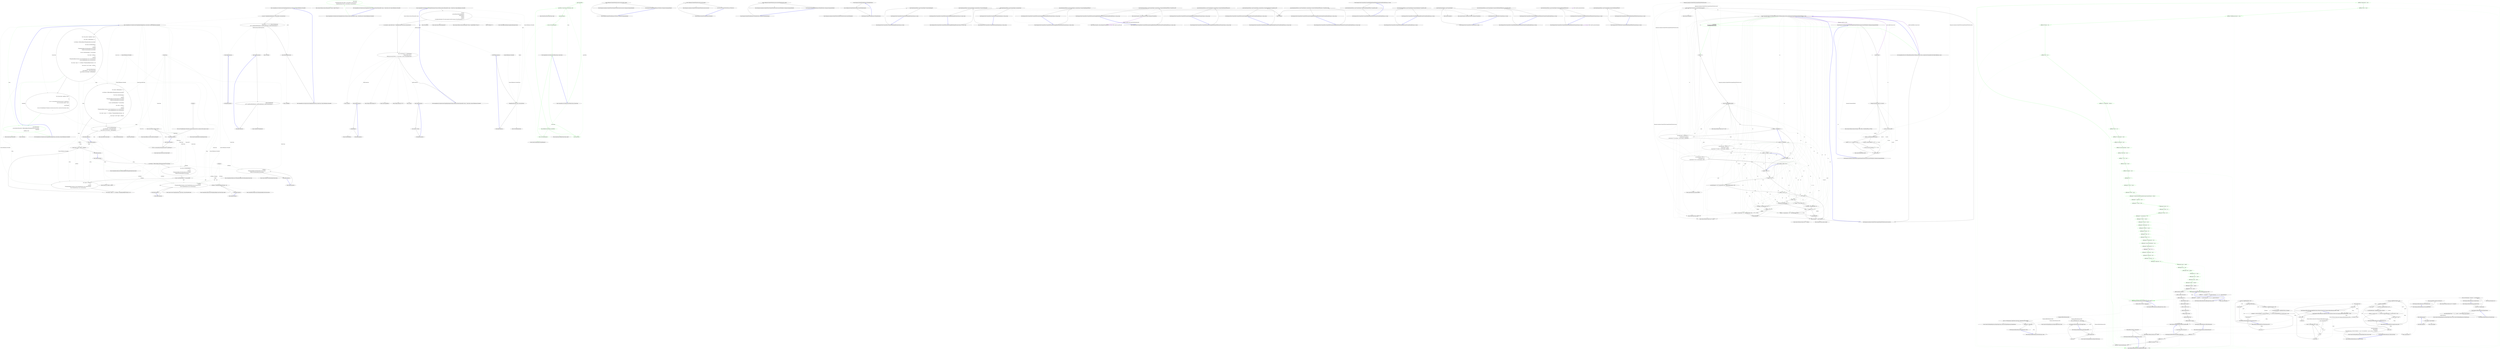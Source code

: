 digraph  {
d1 [label="return scalar\r\n                ? ChangeTypeScalar(values.Single(), conversionType, conversionCulture)\r\n                : ChangeTypeSequence(values, conversionType, conversionCulture);", span="15-17", cluster="CommandLine.Core.TypeConverter.ChangeType(System.Collections.Generic.IEnumerable<string>, System.Type, bool, System.Globalization.CultureInfo)", color=green, community=0];
d0 [label="Entry CommandLine.Core.TypeConverter.ChangeType(System.Collections.Generic.IEnumerable<string>, System.Type, bool, System.Globalization.CultureInfo)", span="13-13", cluster="CommandLine.Core.TypeConverter.ChangeType(System.Collections.Generic.IEnumerable<string>, System.Type, bool, System.Globalization.CultureInfo)"];
d2 [label="Exit CommandLine.Core.TypeConverter.ChangeType(System.Collections.Generic.IEnumerable<string>, System.Type, bool, System.Globalization.CultureInfo)", span="13-13", cluster="CommandLine.Core.TypeConverter.ChangeType(System.Collections.Generic.IEnumerable<string>, System.Type, bool, System.Globalization.CultureInfo)"];
d3 [label="Entry System.Collections.Generic.IEnumerable<TSource>.Single<TSource>()", span="0-0", cluster="System.Collections.Generic.IEnumerable<TSource>.Single<TSource>()"];
d4 [label="Entry CommandLine.Core.TypeConverter.ChangeTypeScalar(string, System.Type, System.Globalization.CultureInfo)", span="36-36", cluster="CommandLine.Core.TypeConverter.ChangeTypeScalar(string, System.Type, System.Globalization.CultureInfo)"];
d5 [label="Entry CommandLine.Core.TypeConverter.ChangeTypeSequence(System.Collections.Generic.IEnumerable<string>, System.Type, System.Globalization.CultureInfo)", span="20-20", cluster="CommandLine.Core.TypeConverter.ChangeTypeSequence(System.Collections.Generic.IEnumerable<string>, System.Type, System.Globalization.CultureInfo)"];
d46 [label="return Either.Protect(\r\n                conversionType.IsPrimitiveEx() || ReflectionHelper.IsFSharpOptionType(conversionType)\r\n                    ? changeType\r\n                    : makeType, value);", span="89-92", cluster="CommandLine.Core.TypeConverter.ChangeTypeScalarImpl(string, System.Type, System.Globalization.CultureInfo)", color=green, community=0];
d35 [label="Entry CommandLine.Core.TypeConverter.ChangeTypeScalarImpl(string, System.Type, System.Globalization.CultureInfo)", span="44-44", cluster="CommandLine.Core.TypeConverter.ChangeTypeScalarImpl(string, System.Type, System.Globalization.CultureInfo)"];
d44 [label="Func<string, object> changeType = input =>\r\n            {\r\n                Func<object> safeChangeType = () =>\r\n                {\r\n                    var isFsOption = ReflectionHelper.IsFSharpOptionType(conversionType);\r\n\r\n                    Func<Type> getUnderlyingType =\r\n                        () =>\r\n                            isFsOption\r\n                                ? FSharpOptionHelper.GetUnderlyingType(conversionType)\r\n                                : Nullable.GetUnderlyingType(conversionType);\r\n\r\n                    var type = getUnderlyingType() ?? conversionType;\r\n\r\n                    Func<object> withValue =\r\n                        () =>\r\n                            isFsOption\r\n                                ? FSharpOptionHelper.Some(type, Convert.ChangeType(input, type, conversionCulture))\r\n                                : Convert.ChangeType(input, type, conversionCulture);\r\n\r\n                    Func<object> empty = () => isFsOption ? FSharpOptionHelper.None(type) : null;\r\n\r\n                    return (input == null) ? empty() : withValue();\r\n                };\r\n\r\n                return input.IsBooleanString()\r\n                    ? input.ToBoolean() : conversionType.IsEnum\r\n                        ? input.ToEnum(conversionType) : safeChangeType();\r\n            }", span="46-74", cluster="CommandLine.Core.TypeConverter.ChangeTypeScalarImpl(string, System.Type, System.Globalization.CultureInfo)"];
d45 [label="Func<string, object> makeType = input =>\r\n            {\r\n                try\r\n                {\r\n                    var ctor = conversionType.GetConstructor(new[] { typeof(string) });\r\n                    return ctor.Invoke(new object[] { input });\r\n                }\r\n                catch (Exception)\r\n                {\r\n                    throw new FormatException(''Destination conversion type must have a constructor that accepts a string.'');\r\n                }\r\n            }", span="76-87", cluster="CommandLine.Core.TypeConverter.ChangeTypeScalarImpl(string, System.Type, System.Globalization.CultureInfo)"];
d47 [label="Exit CommandLine.Core.TypeConverter.ChangeTypeScalarImpl(string, System.Type, System.Globalization.CultureInfo)", span="44-44", cluster="CommandLine.Core.TypeConverter.ChangeTypeScalarImpl(string, System.Type, System.Globalization.CultureInfo)"];
d48 [label="Entry System.Type.IsPrimitiveEx()", span="209-209", cluster="System.Type.IsPrimitiveEx()"];
d49 [label="Entry CommandLine.Infrastructure.ReflectionHelper.IsFSharpOptionType(System.Type)", span="35-35", cluster="CommandLine.Infrastructure.ReflectionHelper.IsFSharpOptionType(System.Type)"];
d50 [label="Entry Unk.Protect", span="", cluster="Unk.Protect"];
d91 [label="object parsedValue", span="97-97", cluster="CommandLine.Core.TypeConverter.ToEnum(string, System.Type)", color=green, community=0];
d90 [label="Entry CommandLine.Core.TypeConverter.ToEnum(string, System.Type)", span="95-95", cluster="CommandLine.Core.TypeConverter.ToEnum(string, System.Type)"];
d92 [label="parsedValue = Enum.Parse(conversionType, value)", span="100-100", cluster="CommandLine.Core.TypeConverter.ToEnum(string, System.Type)", color=green, community=0];
d93 [label=ArgumentException, span="102-102", cluster="CommandLine.Core.TypeConverter.ToEnum(string, System.Type)", color=green, community=0];
d95 [label="Enum.IsDefined(conversionType, parsedValue)", span="106-106", cluster="CommandLine.Core.TypeConverter.ToEnum(string, System.Type)", color=green, community=0];
d99 [label="Entry System.Enum.Parse(System.Type, string)", span="0-0", cluster="System.Enum.Parse(System.Type, string)"];
d96 [label="return parsedValue;", span="108-108", cluster="CommandLine.Core.TypeConverter.ToEnum(string, System.Type)", color=green, community=0];
d97 [label="throw new FormatException();", span="110-110", cluster="CommandLine.Core.TypeConverter.ToEnum(string, System.Type)", color=green, community=0];
d101 [label="Entry System.Enum.IsDefined(System.Type, object)", span="0-0", cluster="System.Enum.IsDefined(System.Type, object)"];
d94 [label="throw new FormatException();", span="104-104", cluster="CommandLine.Core.TypeConverter.ToEnum(string, System.Type)", color=green, community=0];
d98 [label="Exit CommandLine.Core.TypeConverter.ToEnum(string, System.Type)", span="95-95", cluster="CommandLine.Core.TypeConverter.ToEnum(string, System.Type)"];
d100 [label="Entry System.FormatException.FormatException()", span="0-0", cluster="System.FormatException.FormatException()"];
d34 [label="Exit CommandLine.Core.TypeConverter.ChangeTypeScalar(string, System.Type, System.Globalization.CultureInfo)", span="36-36", cluster="CommandLine.Core.TypeConverter.ChangeTypeScalar(string, System.Type, System.Globalization.CultureInfo)"];
d31 [label="var result = ChangeTypeScalarImpl(value, conversionType, conversionCulture)", span="38-38", cluster="CommandLine.Core.TypeConverter.ChangeTypeScalar(string, System.Type, System.Globalization.CultureInfo)"];
d9 [label="Exit CommandLine.Core.TypeConverter.ChangeTypeSequence(System.Collections.Generic.IEnumerable<string>, System.Type, System.Globalization.CultureInfo)", span="20-20", cluster="CommandLine.Core.TypeConverter.ChangeTypeSequence(System.Collections.Generic.IEnumerable<string>, System.Type, System.Globalization.CultureInfo)"];
d6 [label="var type =\r\n                conversionType.GetGenericArguments()\r\n                              .SingleOrDefault()\r\n                              .ToMaybe()\r\n                              .FromJust(\r\n                                  new ApplicationException(''Non scalar properties should be sequence of type IEnumerable<T>.''))", span="22-27", cluster="CommandLine.Core.TypeConverter.ChangeTypeSequence(System.Collections.Generic.IEnumerable<string>, System.Type, System.Globalization.CultureInfo)"];
d7 [label="var converted = values.Select(value => ChangeTypeScalar(value, type, conversionCulture))", span="29-29", cluster="CommandLine.Core.TypeConverter.ChangeTypeSequence(System.Collections.Generic.IEnumerable<string>, System.Type, System.Globalization.CultureInfo)"];
d21 [label="ChangeTypeScalar(value, type, conversionCulture)", span="29-29", cluster="lambda expression"];
d52 [label="Func<object> safeChangeType = () =>\r\n                {\r\n                    var isFsOption = ReflectionHelper.IsFSharpOptionType(conversionType);\r\n\r\n                    Func<Type> getUnderlyingType =\r\n                        () =>\r\n                            isFsOption\r\n                                ? FSharpOptionHelper.GetUnderlyingType(conversionType)\r\n                                : Nullable.GetUnderlyingType(conversionType);\r\n\r\n                    var type = getUnderlyingType() ?? conversionType;\r\n\r\n                    Func<object> withValue =\r\n                        () =>\r\n                            isFsOption\r\n                                ? FSharpOptionHelper.Some(type, Convert.ChangeType(input, type, conversionCulture))\r\n                                : Convert.ChangeType(input, type, conversionCulture);\r\n\r\n                    Func<object> empty = () => isFsOption ? FSharpOptionHelper.None(type) : null;\r\n\r\n                    return (input == null) ? empty() : withValue();\r\n                }", span="48-69", cluster="lambda expression"];
d60 [label="var isFsOption = ReflectionHelper.IsFSharpOptionType(conversionType)", span="50-50", cluster="lambda expression"];
d61 [label="Func<Type> getUnderlyingType =\r\n                        () =>\r\n                            isFsOption\r\n                                ? FSharpOptionHelper.GetUnderlyingType(conversionType)\r\n                                : Nullable.GetUnderlyingType(conversionType)", span="52-56", cluster="lambda expression"];
d68 [label="isFsOption\r\n                                ? FSharpOptionHelper.GetUnderlyingType(conversionType)\r\n                                : Nullable.GetUnderlyingType(conversionType)", span="54-56", cluster="lambda expression"];
d62 [label="var type = getUnderlyingType() ?? conversionType", span="58-58", cluster="lambda expression"];
d63 [label="Func<object> withValue =\r\n                        () =>\r\n                            isFsOption\r\n                                ? FSharpOptionHelper.Some(type, Convert.ChangeType(input, type, conversionCulture))\r\n                                : Convert.ChangeType(input, type, conversionCulture)", span="60-64", cluster="lambda expression"];
d73 [label="isFsOption\r\n                                ? FSharpOptionHelper.Some(type, Convert.ChangeType(input, type, conversionCulture))\r\n                                : Convert.ChangeType(input, type, conversionCulture)", span="62-64", cluster="lambda expression"];
d53 [label="return input.IsBooleanString()\r\n                    ? input.ToBoolean() : conversionType.IsEnum\r\n                        ? input.ToEnum(conversionType) : safeChangeType();", span="71-73", cluster="lambda expression"];
d82 [label="var ctor = conversionType.GetConstructor(new[] { typeof(string) })", span="80-80", cluster="lambda expression"];
d65 [label="return (input == null) ? empty() : withValue();", span="68-68", cluster="lambda expression"];
d83 [label="return ctor.Invoke(new object[] { input });", span="81-81", cluster="lambda expression"];
d33 [label="return Maybe.OfEither(result);", span="41-41", cluster="CommandLine.Core.TypeConverter.ChangeTypeScalar(string, System.Type, System.Globalization.CultureInfo)"];
d32 [label="result.Match(_ => { }, e => e.RethrowWhenAbsentIn(\r\n                new[] { typeof(InvalidCastException), typeof(FormatException), typeof(OverflowException) }))", span="39-40", cluster="CommandLine.Core.TypeConverter.ChangeTypeScalar(string, System.Type, System.Globalization.CultureInfo)"];
d8 [label="return converted.Any(a => a.MatchNothing())\r\n                ? Maybe.Nothing<object>()\r\n                : Maybe.Just(converted.Select(c => ((Just<object>)c).Value).ToUntypedArray(type));", span="31-33", cluster="CommandLine.Core.TypeConverter.ChangeTypeSequence(System.Collections.Generic.IEnumerable<string>, System.Type, System.Globalization.CultureInfo)"];
d10 [label="Entry System.Type.GetGenericArguments()", span="0-0", cluster="System.Type.GetGenericArguments()"];
d11 [label="Entry System.Collections.Generic.IEnumerable<TSource>.SingleOrDefault<TSource>()", span="0-0", cluster="System.Collections.Generic.IEnumerable<TSource>.SingleOrDefault<TSource>()"];
d12 [label="Entry T.ToMaybe<T>()", span="249-249", cluster="T.ToMaybe<T>()"];
d13 [label="Entry System.ApplicationException.ApplicationException(string)", span="0-0", cluster="System.ApplicationException.ApplicationException(string)"];
d14 [label="Entry Unk.FromJust", span="", cluster="Unk.FromJust"];
d15 [label="Entry Unk.Select", span="", cluster="Unk.Select"];
d20 [label="Entry lambda expression", span="29-29", cluster="lambda expression"];
d102 [label="System.Globalization.CultureInfo", span=""];
d103 [label=type, span=""];
d22 [label="Exit lambda expression", span="29-29", cluster="lambda expression"];
d23 [label="Entry Unk.ChangeTypeScalar", span="", cluster="Unk.ChangeTypeScalar"];
d104 [label="System.Type", span=""];
d105 [label="System.Globalization.CultureInfo", span=""];
d51 [label="Entry lambda expression", span="46-74", cluster="lambda expression"];
d59 [label="Entry lambda expression", span="48-69", cluster="lambda expression"];
d64 [label="Func<object> empty = () => isFsOption ? FSharpOptionHelper.None(type) : null", span="66-66", cluster="lambda expression"];
d78 [label="isFsOption ? FSharpOptionHelper.None(type) : null", span="66-66", cluster="lambda expression"];
d107 [label=isFsOption, span=""];
d67 [label="Entry lambda expression", span="53-56", cluster="lambda expression"];
d69 [label="Exit lambda expression", span="53-56", cluster="lambda expression"];
d70 [label="Entry CommandLine.Infrastructure.FSharpOptionHelper.GetUnderlyingType(System.Type)", span="8-8", cluster="CommandLine.Infrastructure.FSharpOptionHelper.GetUnderlyingType(System.Type)"];
d71 [label="Entry System.Nullable.GetUnderlyingType(System.Type)", span="0-0", cluster="System.Nullable.GetUnderlyingType(System.Type)"];
d58 [label="Entry System.Func<TResult>.Invoke()", span="0-0", cluster="System.Func<TResult>.Invoke()"];
d106 [label=string, span=""];
d108 [label=type, span=""];
d72 [label="Entry lambda expression", span="61-64", cluster="lambda expression"];
d74 [label="Exit lambda expression", span="61-64", cluster="lambda expression"];
d75 [label="Entry System.Convert.ChangeType(object, System.Type, System.IFormatProvider)", span="0-0", cluster="System.Convert.ChangeType(object, System.Type, System.IFormatProvider)"];
d76 [label="Entry CommandLine.Infrastructure.FSharpOptionHelper.Some(System.Type, object)", span="14-14", cluster="CommandLine.Infrastructure.FSharpOptionHelper.Some(System.Type, object)"];
d54 [label="Exit lambda expression", span="46-74", cluster="lambda expression"];
d55 [label="Entry string.IsBooleanString()", span="60-60", cluster="string.IsBooleanString()"];
d56 [label="Entry string.ToBoolean()", span="66-66", cluster="string.ToBoolean()"];
d57 [label="Entry string.ToEnum(System.Type)", span="95-95", cluster="string.ToEnum(System.Type)"];
d81 [label="Entry lambda expression", span="76-87", cluster="lambda expression"];
d87 [label="Entry System.Type.GetConstructor(System.Type[])", span="0-0", cluster="System.Type.GetConstructor(System.Type[])"];
d66 [label="Exit lambda expression", span="48-69", cluster="lambda expression"];
d86 [label="Exit lambda expression", span="76-87", cluster="lambda expression"];
d88 [label="Entry System.Reflection.ConstructorInfo.Invoke(object[])", span="0-0", cluster="System.Reflection.ConstructorInfo.Invoke(object[])"];
d37 [label="Entry Unk.OfEither", span="", cluster="Unk.OfEither"];
d36 [label="Entry Unk.Match", span="", cluster="Unk.Match"];
d38 [label="Entry lambda expression", span="39-39", cluster="lambda expression"];
d40 [label="Entry lambda expression", span="39-40", cluster="lambda expression"];
d16 [label="Entry Unk.Any", span="", cluster="Unk.Any"];
d17 [label="Entry CSharpx.Maybe.Nothing<T>()", span="116-116", cluster="CSharpx.Maybe.Nothing<T>()"];
d18 [label="Entry Unk.ToUntypedArray", span="", cluster="Unk.ToUntypedArray"];
d19 [label="Entry CSharpx.Maybe.Just<T>(T)", span="124-124", cluster="CSharpx.Maybe.Just<T>(T)"];
d24 [label="Entry lambda expression", span="31-31", cluster="lambda expression"];
d28 [label="Entry lambda expression", span="33-33", cluster="lambda expression"];
d77 [label="Entry lambda expression", span="66-66", cluster="lambda expression"];
d79 [label="Exit lambda expression", span="66-66", cluster="lambda expression"];
d80 [label="Entry CommandLine.Infrastructure.FSharpOptionHelper.None(System.Type)", span="22-22", cluster="CommandLine.Infrastructure.FSharpOptionHelper.None(System.Type)"];
d85 [label="throw new FormatException(''Destination conversion type must have a constructor that accepts a string.'');", span="85-85", cluster="lambda expression"];
d39 [label="Exit lambda expression", span="39-39", cluster="lambda expression"];
d42 [label="Exit lambda expression", span="39-40", cluster="lambda expression"];
d41 [label="e.RethrowWhenAbsentIn(\r\n                new[] { typeof(InvalidCastException), typeof(FormatException), typeof(OverflowException) })", span="39-40", cluster="lambda expression"];
d26 [label="Exit lambda expression", span="31-31", cluster="lambda expression"];
d25 [label="a.MatchNothing()", span="31-31", cluster="lambda expression"];
d30 [label="Exit lambda expression", span="33-33", cluster="lambda expression"];
d29 [label="((Just<object>)c).Value", span="33-33", cluster="lambda expression"];
d84 [label=Exception, span="83-83", cluster="lambda expression"];
d89 [label="Entry System.FormatException.FormatException(string)", span="0-0", cluster="System.FormatException.FormatException(string)"];
d43 [label="Entry Unk.RethrowWhenAbsentIn", span="", cluster="Unk.RethrowWhenAbsentIn"];
d27 [label="Entry Unk.MatchNothing", span="", cluster="Unk.MatchNothing"];
m0_7 [label="Entry Humanizer.Localisation.NumberToWords.INumberToWordsConverter.Convert(int, Humanizer.GrammaticalGender)", span="20-20", cluster="Humanizer.Localisation.NumberToWords.INumberToWordsConverter.Convert(int, Humanizer.GrammaticalGender)", file="InstanceBuilder.cs"];
m0_4 [label="Entry Humanizer.NumberToWordsExtension.ToWords(int, Humanizer.GrammaticalGender)", span="38-38", cluster="Humanizer.NumberToWordsExtension.ToWords(int, Humanizer.GrammaticalGender)", file="InstanceBuilder.cs"];
m0_5 [label="return Configurator.NumberToWordsConverter.Convert(number, gender);", span="40-40", cluster="Humanizer.NumberToWordsExtension.ToWords(int, Humanizer.GrammaticalGender)", file="InstanceBuilder.cs"];
m0_6 [label="Exit Humanizer.NumberToWordsExtension.ToWords(int, Humanizer.GrammaticalGender)", span="38-38", cluster="Humanizer.NumberToWordsExtension.ToWords(int, Humanizer.GrammaticalGender)", file="InstanceBuilder.cs"];
m0_3 [label="Entry Humanizer.Localisation.NumberToWords.INumberToWordsConverter.Convert(int)", span="12-12", cluster="Humanizer.Localisation.NumberToWords.INumberToWordsConverter.Convert(int)", file="InstanceBuilder.cs"];
m0_15 [label="Entry Humanizer.Localisation.NumberToWords.INumberToWordsConverter.ConvertToOrdinal(int, Humanizer.GrammaticalGender)", span="35-35", cluster="Humanizer.Localisation.NumberToWords.INumberToWordsConverter.ConvertToOrdinal(int, Humanizer.GrammaticalGender)", file="InstanceBuilder.cs"];
m0_8 [label="Entry Humanizer.NumberToWordsExtension.ToOrdinalWords(int)", span="48-48", cluster="Humanizer.NumberToWordsExtension.ToOrdinalWords(int)", file="InstanceBuilder.cs"];
m0_9 [label="return Configurator.NumberToWordsConverter.ConvertToOrdinal(number);", span="50-50", cluster="Humanizer.NumberToWordsExtension.ToOrdinalWords(int)", file="InstanceBuilder.cs"];
m0_10 [label="Exit Humanizer.NumberToWordsExtension.ToOrdinalWords(int)", span="48-48", cluster="Humanizer.NumberToWordsExtension.ToOrdinalWords(int)", file="InstanceBuilder.cs"];
m0_12 [label="Entry Humanizer.NumberToWordsExtension.ToOrdinalWords(int, Humanizer.GrammaticalGender)", span="61-61", cluster="Humanizer.NumberToWordsExtension.ToOrdinalWords(int, Humanizer.GrammaticalGender)", file="InstanceBuilder.cs"];
m0_13 [label="return Configurator.NumberToWordsConverter.ConvertToOrdinal(number, gender);", span="63-63", cluster="Humanizer.NumberToWordsExtension.ToOrdinalWords(int, Humanizer.GrammaticalGender)", file="InstanceBuilder.cs"];
m0_14 [label="Exit Humanizer.NumberToWordsExtension.ToOrdinalWords(int, Humanizer.GrammaticalGender)", span="61-61", cluster="Humanizer.NumberToWordsExtension.ToOrdinalWords(int, Humanizer.GrammaticalGender)", file="InstanceBuilder.cs"];
m0_11 [label="Entry Humanizer.Localisation.NumberToWords.INumberToWordsConverter.ConvertToOrdinal(int)", span="27-27", cluster="Humanizer.Localisation.NumberToWords.INumberToWordsConverter.ConvertToOrdinal(int)", file="InstanceBuilder.cs"];
m0_0 [label="Entry Humanizer.NumberToWordsExtension.ToWords(int)", span="14-14", cluster="Humanizer.NumberToWordsExtension.ToWords(int)", file="InstanceBuilder.cs"];
m0_1 [label="return Configurator.NumberToWordsConverter.Convert(number);", span="16-16", cluster="Humanizer.NumberToWordsExtension.ToWords(int)", file="InstanceBuilder.cs"];
m0_2 [label="Exit Humanizer.NumberToWordsExtension.ToWords(int)", span="14-14", cluster="Humanizer.NumberToWordsExtension.ToWords(int)", file="InstanceBuilder.cs"];
m1_35 [label="Entry Humanizer.Tests.TruncatorTests.TruncateWithFixedNumberOfWordsTruncatorTruncateFromLeft(string, int, string)", span="148-148", cluster="Humanizer.Tests.TruncatorTests.TruncateWithFixedNumberOfWordsTruncatorTruncateFromLeft(string, int, string)", file="InstanceBuilderTests.cs"];
m1_36 [label="Assert.Equal(expectedOutput, input.Truncate(length, Truncator.FixedNumberOfWords, TruncateFrom.Left))", span="150-150", cluster="Humanizer.Tests.TruncatorTests.TruncateWithFixedNumberOfWordsTruncatorTruncateFromLeft(string, int, string)", file="InstanceBuilderTests.cs"];
m1_37 [label="Exit Humanizer.Tests.TruncatorTests.TruncateWithFixedNumberOfWordsTruncatorTruncateFromLeft(string, int, string)", span="148-148", cluster="Humanizer.Tests.TruncatorTests.TruncateWithFixedNumberOfWordsTruncatorTruncateFromLeft(string, int, string)", file="InstanceBuilderTests.cs"];
m1_8 [label="Entry string.Truncate(int, Humanizer.ITruncator, Humanizer.TruncateFrom)", span="28-28", cluster="string.Truncate(int, Humanizer.ITruncator, Humanizer.TruncateFrom)", file="InstanceBuilderTests.cs"];
m1_19 [label="Entry Humanizer.Tests.TruncatorTests.TruncateWithTruncationStringAndFixedLengthTruncator(string, int, string, string)", span="79-79", cluster="Humanizer.Tests.TruncatorTests.TruncateWithTruncationStringAndFixedLengthTruncator(string, int, string, string)", file="InstanceBuilderTests.cs"];
m1_20 [label="Assert.Equal(expectedOutput, input.Truncate(length, truncationString, Truncator.FixedLength))", span="81-81", cluster="Humanizer.Tests.TruncatorTests.TruncateWithTruncationStringAndFixedLengthTruncator(string, int, string, string)", file="InstanceBuilderTests.cs"];
m1_21 [label="Exit Humanizer.Tests.TruncatorTests.TruncateWithTruncationStringAndFixedLengthTruncator(string, int, string, string)", span="79-79", cluster="Humanizer.Tests.TruncatorTests.TruncateWithTruncationStringAndFixedLengthTruncator(string, int, string, string)", file="InstanceBuilderTests.cs"];
m1_26 [label="Entry Humanizer.Tests.TruncatorTests.TruncateWithTruncationStringAndFixedNumberOfWordsTruncator(string, int, string, string)", span="109-109", cluster="Humanizer.Tests.TruncatorTests.TruncateWithTruncationStringAndFixedNumberOfWordsTruncator(string, int, string, string)", file="InstanceBuilderTests.cs"];
m1_27 [label="Assert.Equal(expectedOutput, input.Truncate(length, truncationString, Truncator.FixedNumberOfWords))", span="111-111", cluster="Humanizer.Tests.TruncatorTests.TruncateWithTruncationStringAndFixedNumberOfWordsTruncator(string, int, string, string)", file="InstanceBuilderTests.cs"];
m1_28 [label="Exit Humanizer.Tests.TruncatorTests.TruncateWithTruncationStringAndFixedNumberOfWordsTruncator(string, int, string, string)", span="109-109", cluster="Humanizer.Tests.TruncatorTests.TruncateWithTruncationStringAndFixedNumberOfWordsTruncator(string, int, string, string)", file="InstanceBuilderTests.cs"];
m1_44 [label="Entry Humanizer.Tests.TruncatorTests.TruncateWithTruncationStringAndFixedNumberOfWordsTruncatorTruncateFromLeft(string, int, string, string)", span="194-194", cluster="Humanizer.Tests.TruncatorTests.TruncateWithTruncationStringAndFixedNumberOfWordsTruncatorTruncateFromLeft(string, int, string, string)", file="InstanceBuilderTests.cs"];
m1_45 [label="Assert.Equal(expectedOutput, input.Truncate(length, truncationString, Truncator.FixedNumberOfWords, TruncateFrom.Left))", span="196-196", cluster="Humanizer.Tests.TruncatorTests.TruncateWithTruncationStringAndFixedNumberOfWordsTruncatorTruncateFromLeft(string, int, string, string)", file="InstanceBuilderTests.cs"];
m1_46 [label="Exit Humanizer.Tests.TruncatorTests.TruncateWithTruncationStringAndFixedNumberOfWordsTruncatorTruncateFromLeft(string, int, string, string)", span="194-194", cluster="Humanizer.Tests.TruncatorTests.TruncateWithTruncationStringAndFixedNumberOfWordsTruncatorTruncateFromLeft(string, int, string, string)", file="InstanceBuilderTests.cs"];
m1_5 [label="Entry Humanizer.Tests.TruncatorTests.TruncateWithFixedLengthTruncator(string, int, string)", span="25-25", cluster="Humanizer.Tests.TruncatorTests.TruncateWithFixedLengthTruncator(string, int, string)", file="InstanceBuilderTests.cs"];
m1_6 [label="Assert.Equal(expectedOutput, input.Truncate(length, Truncator.FixedLength))", span="27-27", cluster="Humanizer.Tests.TruncatorTests.TruncateWithFixedLengthTruncator(string, int, string)", file="InstanceBuilderTests.cs"];
m1_7 [label="Exit Humanizer.Tests.TruncatorTests.TruncateWithFixedLengthTruncator(string, int, string)", span="25-25", cluster="Humanizer.Tests.TruncatorTests.TruncateWithFixedLengthTruncator(string, int, string)", file="InstanceBuilderTests.cs"];
m1_23 [label="Entry Humanizer.Tests.TruncatorTests.TruncateWithTruncationStringAndFixedNumberOfCharactersTruncator(string, int, string, string)", span="94-94", cluster="Humanizer.Tests.TruncatorTests.TruncateWithTruncationStringAndFixedNumberOfCharactersTruncator(string, int, string, string)", file="InstanceBuilderTests.cs"];
m1_24 [label="Assert.Equal(expectedOutput, input.Truncate(length, truncationString, Truncator.FixedNumberOfCharacters))", span="96-96", cluster="Humanizer.Tests.TruncatorTests.TruncateWithTruncationStringAndFixedNumberOfCharactersTruncator(string, int, string, string)", file="InstanceBuilderTests.cs"];
m1_25 [label="Exit Humanizer.Tests.TruncatorTests.TruncateWithTruncationStringAndFixedNumberOfCharactersTruncator(string, int, string, string)", span="94-94", cluster="Humanizer.Tests.TruncatorTests.TruncateWithTruncationStringAndFixedNumberOfCharactersTruncator(string, int, string, string)", file="InstanceBuilderTests.cs"];
m1_29 [label="Entry Humanizer.Tests.TruncatorTests.TruncateWithFixedLengthTruncatorTruncateFromLeft(string, int, string)", span="121-121", cluster="Humanizer.Tests.TruncatorTests.TruncateWithFixedLengthTruncatorTruncateFromLeft(string, int, string)", file="InstanceBuilderTests.cs"];
m1_30 [label="Assert.Equal(expectedOutput, input.Truncate(length, Truncator.FixedLength, TruncateFrom.Left))", span="123-123", cluster="Humanizer.Tests.TruncatorTests.TruncateWithFixedLengthTruncatorTruncateFromLeft(string, int, string)", file="InstanceBuilderTests.cs"];
m1_31 [label="Exit Humanizer.Tests.TruncatorTests.TruncateWithFixedLengthTruncatorTruncateFromLeft(string, int, string)", span="121-121", cluster="Humanizer.Tests.TruncatorTests.TruncateWithFixedLengthTruncatorTruncateFromLeft(string, int, string)", file="InstanceBuilderTests.cs"];
m1_18 [label="Entry string.Truncate(int, string, Humanizer.TruncateFrom)", span="41-41", cluster="string.Truncate(int, string, Humanizer.TruncateFrom)", file="InstanceBuilderTests.cs"];
m1_3 [label="Entry string.Truncate(int)", span="15-15", cluster="string.Truncate(int)", file="InstanceBuilderTests.cs"];
m1_0 [label="Entry Humanizer.Tests.TruncatorTests.Truncate(string, int, string)", span="13-13", cluster="Humanizer.Tests.TruncatorTests.Truncate(string, int, string)", file="InstanceBuilderTests.cs"];
m1_1 [label="Assert.Equal(expectedOutput, input.Truncate(length))", span="15-15", cluster="Humanizer.Tests.TruncatorTests.Truncate(string, int, string)", file="InstanceBuilderTests.cs"];
m1_2 [label="Exit Humanizer.Tests.TruncatorTests.Truncate(string, int, string)", span="13-13", cluster="Humanizer.Tests.TruncatorTests.Truncate(string, int, string)", file="InstanceBuilderTests.cs"];
m1_38 [label="Entry Humanizer.Tests.TruncatorTests.TruncateWithTruncationStringAndFixedLengthTruncatorTruncateFromLeft(string, int, string, string)", span="163-163", cluster="Humanizer.Tests.TruncatorTests.TruncateWithTruncationStringAndFixedLengthTruncatorTruncateFromLeft(string, int, string, string)", file="InstanceBuilderTests.cs"];
m1_39 [label="Assert.Equal(expectedOutput, input.Truncate(length, truncationString, Truncator.FixedLength, TruncateFrom.Left))", span="165-165", cluster="Humanizer.Tests.TruncatorTests.TruncateWithTruncationStringAndFixedLengthTruncatorTruncateFromLeft(string, int, string, string)", file="InstanceBuilderTests.cs"];
m1_40 [label="Exit Humanizer.Tests.TruncatorTests.TruncateWithTruncationStringAndFixedLengthTruncatorTruncateFromLeft(string, int, string, string)", span="163-163", cluster="Humanizer.Tests.TruncatorTests.TruncateWithTruncationStringAndFixedLengthTruncatorTruncateFromLeft(string, int, string, string)", file="InstanceBuilderTests.cs"];
m1_41 [label="Entry Humanizer.Tests.TruncatorTests.TruncateWithTruncationStringAndFixedNumberOfCharactersTruncatorTruncateFromLeft(string, int, string, string)", span="178-178", cluster="Humanizer.Tests.TruncatorTests.TruncateWithTruncationStringAndFixedNumberOfCharactersTruncatorTruncateFromLeft(string, int, string, string)", file="InstanceBuilderTests.cs"];
m1_42 [label="Assert.Equal(expectedOutput, input.Truncate(length, truncationString, Truncator.FixedNumberOfCharacters, TruncateFrom.Left))", span="180-180", cluster="Humanizer.Tests.TruncatorTests.TruncateWithTruncationStringAndFixedNumberOfCharactersTruncatorTruncateFromLeft(string, int, string, string)", file="InstanceBuilderTests.cs"];
m1_43 [label="Exit Humanizer.Tests.TruncatorTests.TruncateWithTruncationStringAndFixedNumberOfCharactersTruncatorTruncateFromLeft(string, int, string, string)", span="178-178", cluster="Humanizer.Tests.TruncatorTests.TruncateWithTruncationStringAndFixedNumberOfCharactersTruncatorTruncateFromLeft(string, int, string, string)", file="InstanceBuilderTests.cs"];
m1_4 [label="Entry Unk.Equal", span="", cluster="Unk.Equal", file="InstanceBuilderTests.cs"];
m1_32 [label="Entry Humanizer.Tests.TruncatorTests.TruncateWithFixedNumberOfCharactersTruncatorTruncateFromLeft(string, int, string)", span="134-134", cluster="Humanizer.Tests.TruncatorTests.TruncateWithFixedNumberOfCharactersTruncatorTruncateFromLeft(string, int, string)", file="InstanceBuilderTests.cs"];
m1_33 [label="Assert.Equal(expectedOutput, input.Truncate(length, Truncator.FixedNumberOfCharacters, TruncateFrom.Left))", span="136-136", cluster="Humanizer.Tests.TruncatorTests.TruncateWithFixedNumberOfCharactersTruncatorTruncateFromLeft(string, int, string)", file="InstanceBuilderTests.cs"];
m1_34 [label="Exit Humanizer.Tests.TruncatorTests.TruncateWithFixedNumberOfCharactersTruncatorTruncateFromLeft(string, int, string)", span="134-134", cluster="Humanizer.Tests.TruncatorTests.TruncateWithFixedNumberOfCharactersTruncatorTruncateFromLeft(string, int, string)", file="InstanceBuilderTests.cs"];
m1_15 [label="Entry Humanizer.Tests.TruncatorTests.TruncateWithTruncationString(string, int, string, string)", span="64-64", cluster="Humanizer.Tests.TruncatorTests.TruncateWithTruncationString(string, int, string, string)", file="InstanceBuilderTests.cs"];
m1_16 [label="Assert.Equal(expectedOutput, input.Truncate(length, truncationString))", span="66-66", cluster="Humanizer.Tests.TruncatorTests.TruncateWithTruncationString(string, int, string, string)", file="InstanceBuilderTests.cs"];
m1_17 [label="Exit Humanizer.Tests.TruncatorTests.TruncateWithTruncationString(string, int, string, string)", span="64-64", cluster="Humanizer.Tests.TruncatorTests.TruncateWithTruncationString(string, int, string, string)", file="InstanceBuilderTests.cs"];
m1_9 [label="Entry Humanizer.Tests.TruncatorTests.TruncateWithFixedNumberOfCharactersTruncator(string, int, string)", span="37-37", cluster="Humanizer.Tests.TruncatorTests.TruncateWithFixedNumberOfCharactersTruncator(string, int, string)", file="InstanceBuilderTests.cs"];
m1_10 [label="Assert.Equal(expectedOutput, input.Truncate(length, Truncator.FixedNumberOfCharacters))", span="39-39", cluster="Humanizer.Tests.TruncatorTests.TruncateWithFixedNumberOfCharactersTruncator(string, int, string)", file="InstanceBuilderTests.cs"];
m1_11 [label="Exit Humanizer.Tests.TruncatorTests.TruncateWithFixedNumberOfCharactersTruncator(string, int, string)", span="37-37", cluster="Humanizer.Tests.TruncatorTests.TruncateWithFixedNumberOfCharactersTruncator(string, int, string)", file="InstanceBuilderTests.cs"];
m1_22 [label="Entry string.Truncate(int, string, Humanizer.ITruncator, Humanizer.TruncateFrom)", span="55-55", cluster="string.Truncate(int, string, Humanizer.ITruncator, Humanizer.TruncateFrom)", file="InstanceBuilderTests.cs"];
m1_12 [label="Entry Humanizer.Tests.TruncatorTests.TruncateWithFixedNumberOfWordsTruncator(string, int, string)", span="50-50", cluster="Humanizer.Tests.TruncatorTests.TruncateWithFixedNumberOfWordsTruncator(string, int, string)", file="InstanceBuilderTests.cs"];
m1_13 [label="Assert.Equal(expectedOutput, input.Truncate(length, Truncator.FixedNumberOfWords))", span="52-52", cluster="Humanizer.Tests.TruncatorTests.TruncateWithFixedNumberOfWordsTruncator(string, int, string)", file="InstanceBuilderTests.cs"];
m1_14 [label="Exit Humanizer.Tests.TruncatorTests.TruncateWithFixedNumberOfWordsTruncator(string, int, string)", span="50-50", cluster="Humanizer.Tests.TruncatorTests.TruncateWithFixedNumberOfWordsTruncator(string, int, string)", file="InstanceBuilderTests.cs"];
m2_4 [label="return string.Format(''menos {0}'', Convert(Math.Abs(number)));", span="33-33", cluster="Humanizer.Localisation.NumberToWords.SpanishNumberToWordsConverter.Convert(int)", file="NameLookup.cs"];
m2_37 [label="Entry System.Collections.Generic.List<T>.ToArray()", span="0-0", cluster="System.Collections.Generic.List<T>.ToArray()", file="NameLookup.cs"];
m2_35 [label="Entry string.Format(string, params object[])", span="0-0", cluster="string.Format(string, params object[])", file="NameLookup.cs"];
m2_3 [label="number < 0", span="32-32", cluster="Humanizer.Localisation.NumberToWords.SpanishNumberToWordsConverter.Convert(int)", file="NameLookup.cs"];
m2_12 [label="(number / 1000) > 0", span="55-55", cluster="Humanizer.Localisation.NumberToWords.SpanishNumberToWordsConverter.Convert(int)", file="NameLookup.cs"];
m2_13 [label="parts.Add(number / 1000 == 1\r\n                    ? string.Format(''mil'')\r\n                    : string.Format(''{0} mil'', Convert(number / 1000)))", span="57-59", cluster="Humanizer.Localisation.NumberToWords.SpanishNumberToWordsConverter.Convert(int)", file="NameLookup.cs"];
m2_14 [label="number %= 1000", span="61-61", cluster="Humanizer.Localisation.NumberToWords.SpanishNumberToWordsConverter.Convert(int)", file="NameLookup.cs"];
m2_49 [label="Entry System.Collections.Generic.Dictionary<TKey, TValue>.TryGetValue(TKey, out TValue)", span="0-0", cluster="System.Collections.Generic.Dictionary<TKey, TValue>.TryGetValue(TKey, out TValue)", file="NameLookup.cs"];
m2_9 [label="(number / 1000000) > 0", span="46-46", cluster="Humanizer.Localisation.NumberToWords.SpanishNumberToWordsConverter.Convert(int)", file="NameLookup.cs"];
m2_10 [label="parts.Add(number / 1000000 == 1\r\n                    ? string.Format(''un millón'')\r\n                    : string.Format(''{0} millones'', Convert(number / 1000000)))", span="48-50", cluster="Humanizer.Localisation.NumberToWords.SpanishNumberToWordsConverter.Convert(int)", file="NameLookup.cs"];
m2_11 [label="number %= 1000000", span="52-52", cluster="Humanizer.Localisation.NumberToWords.SpanishNumberToWordsConverter.Convert(int)", file="NameLookup.cs"];
m2_36 [label="Entry System.Collections.Generic.List<T>.Add(T)", span="0-0", cluster="System.Collections.Generic.List<T>.Add(T)", file="NameLookup.cs"];
m2_6 [label="(number / 1000000000) > 0", span="37-37", cluster="Humanizer.Localisation.NumberToWords.SpanishNumberToWordsConverter.Convert(int)", file="NameLookup.cs"];
m2_7 [label="parts.Add(number / 1000000000 == 1\r\n                    ? string.Format(''mil millones'')\r\n                    : string.Format(''{0} mil millones'', Convert(number / 1000000000)))", span="39-41", cluster="Humanizer.Localisation.NumberToWords.SpanishNumberToWordsConverter.Convert(int)", file="NameLookup.cs"];
m2_8 [label="number %= 1000000000", span="43-43", cluster="Humanizer.Localisation.NumberToWords.SpanishNumberToWordsConverter.Convert(int)", file="NameLookup.cs"];
m2_39 [label="Entry Humanizer.Localisation.NumberToWords.SpanishNumberToWordsConverter.ConvertToOrdinal(int, Humanizer.GrammaticalGender)", span="94-94", cluster="Humanizer.Localisation.NumberToWords.SpanishNumberToWordsConverter.ConvertToOrdinal(int, Humanizer.GrammaticalGender)", file="NameLookup.cs"];
m2_40 [label="string towords", span="96-96", cluster="Humanizer.Localisation.NumberToWords.SpanishNumberToWordsConverter.ConvertToOrdinal(int, Humanizer.GrammaticalGender)", file="NameLookup.cs"];
m2_42 [label="towords = Convert(number)", span="98-98", cluster="Humanizer.Localisation.NumberToWords.SpanishNumberToWordsConverter.ConvertToOrdinal(int, Humanizer.GrammaticalGender)", file="NameLookup.cs"];
m2_41 [label="!Ordinals.TryGetValue(number, out towords)", span="97-97", cluster="Humanizer.Localisation.NumberToWords.SpanishNumberToWordsConverter.ConvertToOrdinal(int, Humanizer.GrammaticalGender)", file="NameLookup.cs"];
m2_43 [label="gender == GrammaticalGender.Feminine", span="100-100", cluster="Humanizer.Localisation.NumberToWords.SpanishNumberToWordsConverter.ConvertToOrdinal(int, Humanizer.GrammaticalGender)", file="NameLookup.cs"];
m2_44 [label="towords = towords.TrimEnd('o') + ''a''", span="101-101", cluster="Humanizer.Localisation.NumberToWords.SpanishNumberToWordsConverter.ConvertToOrdinal(int, Humanizer.GrammaticalGender)", file="NameLookup.cs"];
m2_46 [label="towords = towords.TrimEnd('o')", span="103-103", cluster="Humanizer.Localisation.NumberToWords.SpanishNumberToWordsConverter.ConvertToOrdinal(int, Humanizer.GrammaticalGender)", file="NameLookup.cs"];
m2_47 [label="return towords;", span="105-105", cluster="Humanizer.Localisation.NumberToWords.SpanishNumberToWordsConverter.ConvertToOrdinal(int, Humanizer.GrammaticalGender)", file="NameLookup.cs"];
m2_45 [label="number % 10 == 1 || number % 10 == 3", span="102-102", cluster="Humanizer.Localisation.NumberToWords.SpanishNumberToWordsConverter.ConvertToOrdinal(int, Humanizer.GrammaticalGender)", file="NameLookup.cs"];
m2_48 [label="Exit Humanizer.Localisation.NumberToWords.SpanishNumberToWordsConverter.ConvertToOrdinal(int, Humanizer.GrammaticalGender)", span="94-94", cluster="Humanizer.Localisation.NumberToWords.SpanishNumberToWordsConverter.ConvertToOrdinal(int, Humanizer.GrammaticalGender)", file="NameLookup.cs"];
m2_32 [label="Entry System.Math.Abs(int)", span="0-0", cluster="System.Math.Abs(int)", file="NameLookup.cs"];
m2_33 [label="Entry string.Format(string, object)", span="0-0", cluster="string.Format(string, object)", file="NameLookup.cs"];
m2_38 [label="Entry string.Join(string, params string[])", span="0-0", cluster="string.Join(string, params string[])", file="NameLookup.cs"];
m2_0 [label="Entry CommandLine.Tests.Unit.UnParserExtensionsTests.UnParsing_instance_returns_command_line(CommandLine.Tests.Fakes.FakeOptions, string)", span="21-21", cluster="CommandLine.Tests.Unit.UnParserExtensionsTests.UnParsing_instance_returns_command_line(CommandLine.Tests.Fakes.FakeOptions, string)", file="NameLookup.cs"];
m2_1 [label="new Parser()\r                .FormatCommandLine(options)\r                .ShouldBeEquivalentTo(result)", span="23-25", cluster="CommandLine.Tests.Unit.UnParserExtensionsTests.UnParsing_instance_returns_command_line(CommandLine.Tests.Fakes.FakeOptions, string)", color=green, community=0, file="NameLookup.cs"];
m2_2 [label="Exit CommandLine.Tests.Unit.UnParserExtensionsTests.UnParsing_instance_returns_command_line(CommandLine.Tests.Fakes.FakeOptions, string)", span="21-21", cluster="CommandLine.Tests.Unit.UnParserExtensionsTests.UnParsing_instance_returns_command_line(CommandLine.Tests.Fakes.FakeOptions, string)", file="NameLookup.cs"];
m2_15 [label="(number / 100) > 0", span="64-64", cluster="Humanizer.Localisation.NumberToWords.SpanishNumberToWordsConverter.Convert(int)", file="NameLookup.cs"];
m2_16 [label="parts.Add(number == 100 ? string.Format(''cien'') : HundredsMap[(number / 100)])", span="66-66", cluster="Humanizer.Localisation.NumberToWords.SpanishNumberToWordsConverter.Convert(int)", file="NameLookup.cs"];
m2_17 [label="number %= 100", span="67-67", cluster="Humanizer.Localisation.NumberToWords.SpanishNumberToWordsConverter.Convert(int)", file="NameLookup.cs"];
m2_18 [label="number > 0", span="70-70", cluster="Humanizer.Localisation.NumberToWords.SpanishNumberToWordsConverter.Convert(int)", file="NameLookup.cs"];
m2_19 [label="number < 30", span="72-72", cluster="Humanizer.Localisation.NumberToWords.SpanishNumberToWordsConverter.Convert(int)", file="NameLookup.cs"];
m2_20 [label="parts.Add(UnitsMap[number])", span="73-73", cluster="Humanizer.Localisation.NumberToWords.SpanishNumberToWordsConverter.Convert(int)", file="NameLookup.cs"];
m2_21 [label="number > 20 && number < 30", span="74-74", cluster="Humanizer.Localisation.NumberToWords.SpanishNumberToWordsConverter.Convert(int)", file="NameLookup.cs"];
m2_22 [label="var lastPart = TensMap[number / 10]", span="75-75", cluster="Humanizer.Localisation.NumberToWords.SpanishNumberToWordsConverter.Convert(int)", file="NameLookup.cs"];
m2_23 [label="(number % 10) > 0", span="76-76", cluster="Humanizer.Localisation.NumberToWords.SpanishNumberToWordsConverter.Convert(int)", file="NameLookup.cs"];
m2_24 [label="lastPart += string.Format('' {0}'', UnitsMap[number % 10])", span="77-77", cluster="Humanizer.Localisation.NumberToWords.SpanishNumberToWordsConverter.Convert(int)", file="NameLookup.cs"];
m2_26 [label="var lastPart = TensMap[number / 10]", span="83-83", cluster="Humanizer.Localisation.NumberToWords.SpanishNumberToWordsConverter.Convert(int)", file="NameLookup.cs"];
m2_27 [label="(number % 10) > 0", span="84-84", cluster="Humanizer.Localisation.NumberToWords.SpanishNumberToWordsConverter.Convert(int)", file="NameLookup.cs"];
m2_28 [label="lastPart += string.Format('' y {0}'', UnitsMap[number % 10])", span="85-85", cluster="Humanizer.Localisation.NumberToWords.SpanishNumberToWordsConverter.Convert(int)", file="NameLookup.cs"];
m2_5 [label="Entry Unk.ShouldBeEquivalentTo", span="", cluster="Unk.ShouldBeEquivalentTo", file="NameLookup.cs"];
m2_30 [label="return string.Join('' '', parts.ToArray());", span="91-91", cluster="Humanizer.Localisation.NumberToWords.SpanishNumberToWordsConverter.Convert(int)", file="NameLookup.cs"];
m2_25 [label="parts.Add(lastPart)", span="79-79", cluster="Humanizer.Localisation.NumberToWords.SpanishNumberToWordsConverter.Convert(int)", file="NameLookup.cs"];
m2_29 [label="parts.Add(lastPart)", span="87-87", cluster="Humanizer.Localisation.NumberToWords.SpanishNumberToWordsConverter.Convert(int)", file="NameLookup.cs"];
m2_31 [label="Exit Humanizer.Localisation.NumberToWords.SpanishNumberToWordsConverter.Convert(int)", span="27-27", cluster="Humanizer.Localisation.NumberToWords.SpanishNumberToWordsConverter.Convert(int)", file="NameLookup.cs"];
m2_50 [label="Entry string.TrimEnd(params char[])", span="0-0", cluster="string.TrimEnd(params char[])", file="NameLookup.cs"];
m2_34 [label="Entry System.Collections.Generic.List<T>.List()", span="0-0", cluster="System.Collections.Generic.List<T>.List()", file="NameLookup.cs"];
m2_51 [label="Humanizer.Localisation.NumberToWords.SpanishNumberToWordsConverter", span="", file="NameLookup.cs"];
m4_79 [label="Entry System.Text.RegularExpressions.Regex.Replace(string, string)", span="0-0", cluster="System.Text.RegularExpressions.Regex.Replace(string, string)", file="Tokenizer.cs"];
m4_153 [label="Entry Humanizer.InflectorExtensions.Underscore(string)", span="297-297", cluster="Humanizer.InflectorExtensions.Underscore(string)", file="Tokenizer.cs"];
m4_154 [label="return Regex.Replace(\r\n                Regex.Replace(\r\n                    Regex.Replace(input, @''([A-Z]+)([A-Z][a-z])'', ''$1_$2''), @''([a-z\d])([A-Z])'', ''$1_$2''), @''[-\s]'', ''_'').ToLower();", span="299-301", cluster="Humanizer.InflectorExtensions.Underscore(string)", file="Tokenizer.cs"];
m4_155 [label="Exit Humanizer.InflectorExtensions.Underscore(string)", span="297-297", cluster="Humanizer.InflectorExtensions.Underscore(string)", file="Tokenizer.cs"];
m4_96 [label="Entry Humanizer.InflectorExtensions.Pluralize(string, bool)", span="187-187", cluster="Humanizer.InflectorExtensions.Pluralize(string, bool)", file="Tokenizer.cs"];
m4_97 [label="var result = ApplyRules(Plurals, word)", span="189-189", cluster="Humanizer.InflectorExtensions.Pluralize(string, bool)", file="Tokenizer.cs"];
m4_100 [label="var asSingular = ApplyRules(Singulars, word)", span="194-194", cluster="Humanizer.InflectorExtensions.Pluralize(string, bool)", file="Tokenizer.cs"];
m4_101 [label="var asSingularAsPlural = ApplyRules(Plurals, asSingular)", span="195-195", cluster="Humanizer.InflectorExtensions.Pluralize(string, bool)", file="Tokenizer.cs"];
m4_98 [label=inputIsKnownToBeSingular, span="191-191", cluster="Humanizer.InflectorExtensions.Pluralize(string, bool)", file="Tokenizer.cs"];
m4_99 [label="return result;", span="192-192", cluster="Humanizer.InflectorExtensions.Pluralize(string, bool)", file="Tokenizer.cs"];
m4_102 [label="asSingular != null && asSingular != word && asSingular + ''s'' != word && asSingularAsPlural == word && result != word", span="196-196", cluster="Humanizer.InflectorExtensions.Pluralize(string, bool)", file="Tokenizer.cs"];
m4_104 [label="return result;", span="199-199", cluster="Humanizer.InflectorExtensions.Pluralize(string, bool)", file="Tokenizer.cs"];
m4_103 [label="return word;", span="197-197", cluster="Humanizer.InflectorExtensions.Pluralize(string, bool)", file="Tokenizer.cs"];
m4_105 [label="Exit Humanizer.InflectorExtensions.Pluralize(string, bool)", span="187-187", cluster="Humanizer.InflectorExtensions.Pluralize(string, bool)", file="Tokenizer.cs"];
m4_143 [label="Entry System.Text.RegularExpressions.Regex.Replace(string, string, System.Text.RegularExpressions.MatchEvaluator)", span="0-0", cluster="System.Text.RegularExpressions.Regex.Replace(string, string, System.Text.RegularExpressions.MatchEvaluator)", file="Tokenizer.cs"];
m4_73 [label="Entry Humanizer.InflectorExtensions.Rule.Apply(string)", span="133-133", cluster="Humanizer.InflectorExtensions.Rule.Apply(string)", file="Tokenizer.cs"];
m4_74 [label="!_regex.IsMatch(word)", span="135-135", cluster="Humanizer.InflectorExtensions.Rule.Apply(string)", file="Tokenizer.cs"];
m4_76 [label="return _regex.Replace(word, _replacement);", span="140-140", cluster="Humanizer.InflectorExtensions.Rule.Apply(string)", file="Tokenizer.cs"];
m4_75 [label="return null;", span="137-137", cluster="Humanizer.InflectorExtensions.Rule.Apply(string)", file="Tokenizer.cs"];
m4_77 [label="Exit Humanizer.InflectorExtensions.Rule.Apply(string)", span="133-133", cluster="Humanizer.InflectorExtensions.Rule.Apply(string)", file="Tokenizer.cs"];
m4_0 [label="Entry Humanizer.InflectorExtensions.InflectorExtensions()", span="53-53", cluster="Humanizer.InflectorExtensions.InflectorExtensions()", file="Tokenizer.cs"];
m4_5 [label="AddPlural(''(alias|status)$'', ''$1es'')", span="59-59", cluster="Humanizer.InflectorExtensions.InflectorExtensions()", color=green, community=0, file="Tokenizer.cs"];
m4_4 [label="AddPlural(''(octop|vir|alumn|fung)us$'', ''$1i'')", span="58-58", cluster="Humanizer.InflectorExtensions.InflectorExtensions()", file="Tokenizer.cs"];
m4_6 [label="AddPlural(''(bu)s$'', ''$1ses'')", span="60-60", cluster="Humanizer.InflectorExtensions.InflectorExtensions()", color=green, community=0, file="Tokenizer.cs"];
m4_7 [label="AddPlural(''(buffal|tomat|volcan)o$'', ''$1oes'')", span="61-61", cluster="Humanizer.InflectorExtensions.InflectorExtensions()", color=green, community=0, file="Tokenizer.cs"];
m4_8 [label="AddPlural(''([ti])um$'', ''$1a'')", span="62-62", cluster="Humanizer.InflectorExtensions.InflectorExtensions()", color=green, community=0, file="Tokenizer.cs"];
m4_9 [label="AddPlural(''sis$'', ''ses'')", span="63-63", cluster="Humanizer.InflectorExtensions.InflectorExtensions()", color=green, community=0, file="Tokenizer.cs"];
m4_10 [label="AddPlural(''(?:([^f])fe|([lr])f)$'', ''$1$2ves'')", span="64-64", cluster="Humanizer.InflectorExtensions.InflectorExtensions()", color=green, community=0, file="Tokenizer.cs"];
m4_11 [label="AddPlural(''(hive)$'', ''$1s'')", span="65-65", cluster="Humanizer.InflectorExtensions.InflectorExtensions()", color=green, community=0, file="Tokenizer.cs"];
m4_12 [label="AddPlural(''([^aeiouy]|qu)y$'', ''$1ies'')", span="66-66", cluster="Humanizer.InflectorExtensions.InflectorExtensions()", color=green, community=0, file="Tokenizer.cs"];
m4_13 [label="AddPlural(''(x|ch|ss|sh)$'', ''$1es'')", span="67-67", cluster="Humanizer.InflectorExtensions.InflectorExtensions()", color=green, community=0, file="Tokenizer.cs"];
m4_14 [label="AddPlural(''(matr|vert|ind)ix|ex$'', ''$1ices'')", span="68-68", cluster="Humanizer.InflectorExtensions.InflectorExtensions()", color=green, community=0, file="Tokenizer.cs"];
m4_15 [label="AddPlural(''([m|l])ouse$'', ''$1ice'')", span="69-69", cluster="Humanizer.InflectorExtensions.InflectorExtensions()", color=green, community=0, file="Tokenizer.cs"];
m4_16 [label="AddPlural(''^(ox)$'', ''$1en'')", span="70-70", cluster="Humanizer.InflectorExtensions.InflectorExtensions()", color=green, community=0, file="Tokenizer.cs"];
m4_17 [label="AddPlural(''(quiz)$'', ''$1zes'')", span="71-71", cluster="Humanizer.InflectorExtensions.InflectorExtensions()", color=green, community=0, file="Tokenizer.cs"];
m4_18 [label="AddPlural(''(campus)$'', ''$1es'')", span="72-72", cluster="Humanizer.InflectorExtensions.InflectorExtensions()", color=green, community=0, file="Tokenizer.cs"];
m4_19 [label="AddSingular(''s$'', '''')", span="74-74", cluster="Humanizer.InflectorExtensions.InflectorExtensions()", color=green, community=0, file="Tokenizer.cs"];
m4_20 [label="AddSingular(''(n)ews$'', ''$1ews'')", span="75-75", cluster="Humanizer.InflectorExtensions.InflectorExtensions()", color=green, community=0, file="Tokenizer.cs"];
m4_21 [label="AddSingular(''([ti])a$'', ''$1um'')", span="76-76", cluster="Humanizer.InflectorExtensions.InflectorExtensions()", color=green, community=0, file="Tokenizer.cs"];
m4_22 [label="AddSingular(''((a)naly|(b)a|(d)iagno|(p)arenthe|(p)rogno|(s)ynop|(t)he)ses$'', ''$1$2sis'')", span="77-77", cluster="Humanizer.InflectorExtensions.InflectorExtensions()", color=green, community=0, file="Tokenizer.cs"];
m4_23 [label="AddSingular(''(^analy)ses$'', ''$1sis'')", span="78-78", cluster="Humanizer.InflectorExtensions.InflectorExtensions()", color=green, community=0, file="Tokenizer.cs"];
m4_24 [label="AddSingular(''([^f])ves$'', ''$1fe'')", span="79-79", cluster="Humanizer.InflectorExtensions.InflectorExtensions()", color=green, community=0, file="Tokenizer.cs"];
m4_25 [label="AddSingular(''(hive)s$'', ''$1'')", span="80-80", cluster="Humanizer.InflectorExtensions.InflectorExtensions()", color=green, community=0, file="Tokenizer.cs"];
m4_26 [label="AddSingular(''(tive)s$'', ''$1'')", span="81-81", cluster="Humanizer.InflectorExtensions.InflectorExtensions()", color=green, community=0, file="Tokenizer.cs"];
m4_27 [label="AddSingular(''([lr])ves$'', ''$1f'')", span="82-82", cluster="Humanizer.InflectorExtensions.InflectorExtensions()", color=green, community=0, file="Tokenizer.cs"];
m4_28 [label="AddSingular(''([^aeiouy]|qu)ies$'', ''$1y'')", span="83-83", cluster="Humanizer.InflectorExtensions.InflectorExtensions()", color=green, community=0, file="Tokenizer.cs"];
m4_29 [label="AddSingular(''(s)eries$'', ''$1eries'')", span="84-84", cluster="Humanizer.InflectorExtensions.InflectorExtensions()", color=green, community=0, file="Tokenizer.cs"];
m4_30 [label="AddSingular(''(m)ovies$'', ''$1ovie'')", span="85-85", cluster="Humanizer.InflectorExtensions.InflectorExtensions()", color=green, community=0, file="Tokenizer.cs"];
m4_31 [label="AddSingular(''(x|ch|ss|sh)es$'', ''$1'')", span="86-86", cluster="Humanizer.InflectorExtensions.InflectorExtensions()", color=green, community=0, file="Tokenizer.cs"];
m4_32 [label="AddSingular(''([m|l])ice$'', ''$1ouse'')", span="87-87", cluster="Humanizer.InflectorExtensions.InflectorExtensions()", color=green, community=0, file="Tokenizer.cs"];
m4_33 [label="AddSingular(''(bus)es$'', ''$1'')", span="88-88", cluster="Humanizer.InflectorExtensions.InflectorExtensions()", color=green, community=0, file="Tokenizer.cs"];
m4_34 [label="AddSingular(''(o)es$'', ''$1'')", span="89-89", cluster="Humanizer.InflectorExtensions.InflectorExtensions()", color=green, community=0, file="Tokenizer.cs"];
m4_35 [label="AddSingular(''(shoe)s$'', ''$1'')", span="90-90", cluster="Humanizer.InflectorExtensions.InflectorExtensions()", color=green, community=0, file="Tokenizer.cs"];
m4_36 [label="AddSingular(''(cris|ax|test)es$'', ''$1is'')", span="91-91", cluster="Humanizer.InflectorExtensions.InflectorExtensions()", color=green, community=0, file="Tokenizer.cs"];
m4_37 [label="AddSingular(''(octop|vir|alumn|fung)i$'', ''$1us'')", span="92-92", cluster="Humanizer.InflectorExtensions.InflectorExtensions()", color=green, community=0, file="Tokenizer.cs"];
m4_38 [label="AddSingular(''(alias|status)es$'', ''$1'')", span="93-93", cluster="Humanizer.InflectorExtensions.InflectorExtensions()", color=green, community=0, file="Tokenizer.cs"];
m4_39 [label="AddSingular(''^(ox)en'', ''$1'')", span="94-94", cluster="Humanizer.InflectorExtensions.InflectorExtensions()", file="Tokenizer.cs"];
m4_40 [label="AddSingular(''(vert|ind)ices$'', ''$1ex'')", span="95-95", cluster="Humanizer.InflectorExtensions.InflectorExtensions()", color=green, community=0, file="Tokenizer.cs"];
m4_41 [label="AddSingular(''(matr)ices$'', ''$1ix'')", span="96-96", cluster="Humanizer.InflectorExtensions.InflectorExtensions()", color=green, community=0, file="Tokenizer.cs"];
m4_42 [label="AddSingular(''(quiz)zes$'', ''$1'')", span="97-97", cluster="Humanizer.InflectorExtensions.InflectorExtensions()", color=green, community=0, file="Tokenizer.cs"];
m4_43 [label="AddSingular(''(campus)es$'', ''$1'')", span="98-98", cluster="Humanizer.InflectorExtensions.InflectorExtensions()", color=green, community=0, file="Tokenizer.cs"];
m4_44 [label="AddIrregular(''person'', ''people'')", span="100-100", cluster="Humanizer.InflectorExtensions.InflectorExtensions()", color=green, community=0, file="Tokenizer.cs"];
m4_45 [label="AddIrregular(''man'', ''men'')", span="101-101", cluster="Humanizer.InflectorExtensions.InflectorExtensions()", color=green, community=0, file="Tokenizer.cs"];
m4_46 [label="AddIrregular(''child'', ''children'')", span="102-102", cluster="Humanizer.InflectorExtensions.InflectorExtensions()", color=green, community=0, file="Tokenizer.cs"];
m4_47 [label="AddIrregular(''sex'', ''sexes'')", span="103-103", cluster="Humanizer.InflectorExtensions.InflectorExtensions()", color=green, community=0, file="Tokenizer.cs"];
m4_48 [label="AddIrregular(''move'', ''moves'')", span="104-104", cluster="Humanizer.InflectorExtensions.InflectorExtensions()", color=green, community=0, file="Tokenizer.cs"];
m4_49 [label="AddIrregular(''goose'', ''geese'')", span="105-105", cluster="Humanizer.InflectorExtensions.InflectorExtensions()", color=green, community=0, file="Tokenizer.cs"];
m4_50 [label="AddIrregular(''alumna'', ''alumnae'')", span="106-106", cluster="Humanizer.InflectorExtensions.InflectorExtensions()", color=green, community=0, file="Tokenizer.cs"];
m4_51 [label="AddIrregular(''criterion'', ''criteria'')", span="107-107", cluster="Humanizer.InflectorExtensions.InflectorExtensions()", file="Tokenizer.cs"];
m4_3 [label="AddPlural(''(ax|test)is$'', ''$1es'')", span="57-57", cluster="Humanizer.InflectorExtensions.InflectorExtensions()", file="Tokenizer.cs"];
m4_1 [label="AddPlural(''$'', ''s'')", span="55-55", cluster="Humanizer.InflectorExtensions.InflectorExtensions()", file="Tokenizer.cs"];
m4_2 [label="AddPlural(''s$'', ''s'')", span="56-56", cluster="Humanizer.InflectorExtensions.InflectorExtensions()", file="Tokenizer.cs"];
m4_52 [label="AddIrregular(''wave'',''waves'')", span="108-108", cluster="Humanizer.InflectorExtensions.InflectorExtensions()", file="Tokenizer.cs"];
m4_53 [label="AddUncountable(''equipment'')", span="110-110", cluster="Humanizer.InflectorExtensions.InflectorExtensions()", file="Tokenizer.cs"];
m4_54 [label="AddUncountable(''information'')", span="111-111", cluster="Humanizer.InflectorExtensions.InflectorExtensions()", file="Tokenizer.cs"];
m4_62 [label="AddUncountable(''aircraft'')", span="119-119", cluster="Humanizer.InflectorExtensions.InflectorExtensions()", file="Tokenizer.cs"];
m4_55 [label="AddUncountable(''rice'')", span="112-112", cluster="Humanizer.InflectorExtensions.InflectorExtensions()", file="Tokenizer.cs"];
m4_56 [label="AddUncountable(''money'')", span="113-113", cluster="Humanizer.InflectorExtensions.InflectorExtensions()", file="Tokenizer.cs"];
m4_57 [label="AddUncountable(''species'')", span="114-114", cluster="Humanizer.InflectorExtensions.InflectorExtensions()", file="Tokenizer.cs"];
m4_58 [label="AddUncountable(''series'')", span="115-115", cluster="Humanizer.InflectorExtensions.InflectorExtensions()", file="Tokenizer.cs"];
m4_59 [label="AddUncountable(''fish'')", span="116-116", cluster="Humanizer.InflectorExtensions.InflectorExtensions()", file="Tokenizer.cs"];
m4_60 [label="AddUncountable(''sheep'')", span="117-117", cluster="Humanizer.InflectorExtensions.InflectorExtensions()", file="Tokenizer.cs"];
m4_61 [label="AddUncountable(''deer'')", span="118-118", cluster="Humanizer.InflectorExtensions.InflectorExtensions()", file="Tokenizer.cs"];
m4_63 [label="Exit Humanizer.InflectorExtensions.InflectorExtensions()", span="53-53", cluster="Humanizer.InflectorExtensions.InflectorExtensions()", file="Tokenizer.cs"];
m4_106 [label="Entry Humanizer.InflectorExtensions.ApplyRules(System.Collections.Generic.IList<Humanizer.InflectorExtensions.Rule>, string)", span="237-237", cluster="Humanizer.InflectorExtensions.ApplyRules(System.Collections.Generic.IList<Humanizer.InflectorExtensions.Rule>, string)", file="Tokenizer.cs"];
m4_123 [label="IsUncountable(word)", span="242-242", cluster="Humanizer.InflectorExtensions.ApplyRules(System.Collections.Generic.IList<Humanizer.InflectorExtensions.Rule>, string)", file="Tokenizer.cs"];
m4_128 [label="(result = rules[i].Apply(word)) != null", span="248-248", cluster="Humanizer.InflectorExtensions.ApplyRules(System.Collections.Generic.IList<Humanizer.InflectorExtensions.Rule>, string)", file="Tokenizer.cs"];
m4_121 [label="word == null", span="239-239", cluster="Humanizer.InflectorExtensions.ApplyRules(System.Collections.Generic.IList<Humanizer.InflectorExtensions.Rule>, string)", file="Tokenizer.cs"];
m4_124 [label="return word;", span="243-243", cluster="Humanizer.InflectorExtensions.ApplyRules(System.Collections.Generic.IList<Humanizer.InflectorExtensions.Rule>, string)", file="Tokenizer.cs"];
m4_125 [label="var result = word", span="245-245", cluster="Humanizer.InflectorExtensions.ApplyRules(System.Collections.Generic.IList<Humanizer.InflectorExtensions.Rule>, string)", file="Tokenizer.cs"];
m4_126 [label="int i = rules.Count - 1", span="246-246", cluster="Humanizer.InflectorExtensions.ApplyRules(System.Collections.Generic.IList<Humanizer.InflectorExtensions.Rule>, string)", file="Tokenizer.cs"];
m4_127 [label="i >= 0", span="246-246", cluster="Humanizer.InflectorExtensions.ApplyRules(System.Collections.Generic.IList<Humanizer.InflectorExtensions.Rule>, string)", file="Tokenizer.cs"];
m4_129 [label="i--", span="246-246", cluster="Humanizer.InflectorExtensions.ApplyRules(System.Collections.Generic.IList<Humanizer.InflectorExtensions.Rule>, string)", file="Tokenizer.cs"];
m4_130 [label="return result;", span="253-253", cluster="Humanizer.InflectorExtensions.ApplyRules(System.Collections.Generic.IList<Humanizer.InflectorExtensions.Rule>, string)", file="Tokenizer.cs"];
m4_122 [label="return null;", span="240-240", cluster="Humanizer.InflectorExtensions.ApplyRules(System.Collections.Generic.IList<Humanizer.InflectorExtensions.Rule>, string)", file="Tokenizer.cs"];
m4_131 [label="Exit Humanizer.InflectorExtensions.ApplyRules(System.Collections.Generic.IList<Humanizer.InflectorExtensions.Rule>, string)", span="237-237", cluster="Humanizer.InflectorExtensions.ApplyRules(System.Collections.Generic.IList<Humanizer.InflectorExtensions.Rule>, string)", file="Tokenizer.cs"];
m4_152 [label="Entry string.Substring(int, int)", span="0-0", cluster="string.Substring(int, int)", file="Tokenizer.cs"];
m4_68 [label="Entry Humanizer.InflectorExtensions.Rule.Rule(string, string)", span="127-127", cluster="Humanizer.InflectorExtensions.Rule.Rule(string, string)", file="Tokenizer.cs"];
m4_69 [label="_regex = new Regex(pattern, RegexOptions.IgnoreCase | RegexOptionsUtil.Compiled)", span="129-129", cluster="Humanizer.InflectorExtensions.Rule.Rule(string, string)", file="Tokenizer.cs"];
m4_70 [label="_replacement = replacement", span="130-130", cluster="Humanizer.InflectorExtensions.Rule.Rule(string, string)", file="Tokenizer.cs"];
m4_71 [label="Exit Humanizer.InflectorExtensions.Rule.Rule(string, string)", span="127-127", cluster="Humanizer.InflectorExtensions.Rule.Rule(string, string)", file="Tokenizer.cs"];
m4_78 [label="Entry System.Text.RegularExpressions.Regex.IsMatch(string)", span="0-0", cluster="System.Text.RegularExpressions.Regex.IsMatch(string)", file="Tokenizer.cs"];
m4_64 [label="Entry Humanizer.InflectorExtensions.AddPlural(string, string)", span="155-155", cluster="Humanizer.InflectorExtensions.AddPlural(string, string)", file="Tokenizer.cs"];
m4_88 [label="Plurals.Add(new Rule(rule, replacement))", span="157-157", cluster="Humanizer.InflectorExtensions.AddPlural(string, string)", file="Tokenizer.cs"];
m4_89 [label="Exit Humanizer.InflectorExtensions.AddPlural(string, string)", span="155-155", cluster="Humanizer.InflectorExtensions.AddPlural(string, string)", file="Tokenizer.cs"];
m4_65 [label="Entry Humanizer.InflectorExtensions.AddSingular(string, string)", span="160-160", cluster="Humanizer.InflectorExtensions.AddSingular(string, string)", file="Tokenizer.cs"];
m4_90 [label="Singulars.Add(new Rule(rule, replacement))", span="162-162", cluster="Humanizer.InflectorExtensions.AddSingular(string, string)", file="Tokenizer.cs"];
m4_91 [label="Exit Humanizer.InflectorExtensions.AddSingular(string, string)", span="160-160", cluster="Humanizer.InflectorExtensions.AddSingular(string, string)", file="Tokenizer.cs"];
m4_144 [label="Entry lambda expression", span="278-278", cluster="lambda expression", file="Tokenizer.cs"];
m4_145 [label="match.Groups[1].Value.ToUpper()", span="278-278", cluster="lambda expression", file="Tokenizer.cs"];
m4_146 [label="Exit lambda expression", span="278-278", cluster="lambda expression", file="Tokenizer.cs"];
m4_156 [label="Entry System.Text.RegularExpressions.Regex.Replace(string, string, string)", span="0-0", cluster="System.Text.RegularExpressions.Regex.Replace(string, string, string)", file="Tokenizer.cs"];
m4_148 [label="Entry Humanizer.InflectorExtensions.Camelize(string)", span="286-286", cluster="Humanizer.InflectorExtensions.Camelize(string)", file="Tokenizer.cs"];
m4_150 [label="return word.Substring(0, 1).ToLower() + word.Substring(1);", span="289-289", cluster="Humanizer.InflectorExtensions.Camelize(string)", file="Tokenizer.cs"];
m4_149 [label="string word = Pascalize(input)", span="288-288", cluster="Humanizer.InflectorExtensions.Camelize(string)", file="Tokenizer.cs"];
m4_151 [label="Exit Humanizer.InflectorExtensions.Camelize(string)", span="286-286", cluster="Humanizer.InflectorExtensions.Camelize(string)", file="Tokenizer.cs"];
m4_66 [label="Entry Humanizer.InflectorExtensions.AddIrregular(string, string)", span="144-144", cluster="Humanizer.InflectorExtensions.AddIrregular(string, string)", file="Tokenizer.cs"];
m4_80 [label="AddPlural(''('' + singular[0] + '')'' + singular.Substring(1) + ''$'', ''$1'' + plural.Substring(1))", span="146-146", cluster="Humanizer.InflectorExtensions.AddIrregular(string, string)", file="Tokenizer.cs"];
m4_81 [label="AddSingular(''('' + plural[0] + '')'' + plural.Substring(1) + ''$'', ''$1'' + singular.Substring(1))", span="147-147", cluster="Humanizer.InflectorExtensions.AddIrregular(string, string)", file="Tokenizer.cs"];
m4_82 [label="Exit Humanizer.InflectorExtensions.AddIrregular(string, string)", span="144-144", cluster="Humanizer.InflectorExtensions.AddIrregular(string, string)", file="Tokenizer.cs"];
m4_140 [label="Entry Humanizer.InflectorExtensions.Pascalize(string)", span="276-276", cluster="Humanizer.InflectorExtensions.Pascalize(string)", file="Tokenizer.cs"];
m4_141 [label="return Regex.Replace(input, ''(?:^|_)(.)'', match => match.Groups[1].Value.ToUpper());", span="278-278", cluster="Humanizer.InflectorExtensions.Pascalize(string)", file="Tokenizer.cs"];
m4_142 [label="Exit Humanizer.InflectorExtensions.Pascalize(string)", span="276-276", cluster="Humanizer.InflectorExtensions.Pascalize(string)", file="Tokenizer.cs"];
m4_67 [label="Entry Humanizer.InflectorExtensions.AddUncountable(string)", span="150-150", cluster="Humanizer.InflectorExtensions.AddUncountable(string)", file="Tokenizer.cs"];
m4_84 [label="Uncountables.Add(word.ToLower())", span="152-152", cluster="Humanizer.InflectorExtensions.AddUncountable(string)", file="Tokenizer.cs"];
m4_85 [label="Exit Humanizer.InflectorExtensions.AddUncountable(string)", span="150-150", cluster="Humanizer.InflectorExtensions.AddUncountable(string)", file="Tokenizer.cs"];
m4_86 [label="Entry string.ToLower()", span="0-0", cluster="string.ToLower()", file="Tokenizer.cs"];
m4_111 [label="Entry Humanizer.InflectorExtensions.Singularize(string, bool)", span="220-220", cluster="Humanizer.InflectorExtensions.Singularize(string, bool)", file="Tokenizer.cs"];
m4_112 [label="var result = ApplyRules(Singulars, word)", span="223-223", cluster="Humanizer.InflectorExtensions.Singularize(string, bool)", file="Tokenizer.cs"];
m4_115 [label="var asPlural = ApplyRules(Plurals, word)", span="229-229", cluster="Humanizer.InflectorExtensions.Singularize(string, bool)", file="Tokenizer.cs"];
m4_116 [label="var asPluralAsSingular = ApplyRules(Singulars, asPlural)", span="230-230", cluster="Humanizer.InflectorExtensions.Singularize(string, bool)", file="Tokenizer.cs"];
m4_113 [label=inputIsKnownToBePlural, span="225-225", cluster="Humanizer.InflectorExtensions.Singularize(string, bool)", file="Tokenizer.cs"];
m4_114 [label="return result;", span="226-226", cluster="Humanizer.InflectorExtensions.Singularize(string, bool)", file="Tokenizer.cs"];
m4_117 [label="asPlural != word && word + ''s'' != asPlural && asPluralAsSingular == word && result != word", span="231-231", cluster="Humanizer.InflectorExtensions.Singularize(string, bool)", file="Tokenizer.cs"];
m4_119 [label="return result ?? word;", span="234-234", cluster="Humanizer.InflectorExtensions.Singularize(string, bool)", file="Tokenizer.cs"];
m4_118 [label="return word;", span="232-232", cluster="Humanizer.InflectorExtensions.Singularize(string, bool)", file="Tokenizer.cs"];
m4_120 [label="Exit Humanizer.InflectorExtensions.Singularize(string, bool)", span="220-220", cluster="Humanizer.InflectorExtensions.Singularize(string, bool)", file="Tokenizer.cs"];
m4_87 [label="Entry System.Collections.Generic.List<T>.Add(T)", span="0-0", cluster="System.Collections.Generic.List<T>.Add(T)", file="Tokenizer.cs"];
m4_132 [label="Entry Humanizer.InflectorExtensions.IsUncountable(string)", span="256-256", cluster="Humanizer.InflectorExtensions.IsUncountable(string)", file="Tokenizer.cs"];
m4_133 [label="return Uncountables.Contains(word.ToLower());", span="258-258", cluster="Humanizer.InflectorExtensions.IsUncountable(string)", file="Tokenizer.cs"];
m4_134 [label="Exit Humanizer.InflectorExtensions.IsUncountable(string)", span="256-256", cluster="Humanizer.InflectorExtensions.IsUncountable(string)", file="Tokenizer.cs"];
m4_147 [label="Entry string.ToUpper()", span="0-0", cluster="string.ToUpper()", file="Tokenizer.cs"];
m4_72 [label="Entry System.Text.RegularExpressions.Regex.Regex(string, System.Text.RegularExpressions.RegexOptions)", span="0-0", cluster="System.Text.RegularExpressions.Regex.Regex(string, System.Text.RegularExpressions.RegexOptions)", file="Tokenizer.cs"];
m4_135 [label="Entry System.Collections.Generic.List<T>.Contains(T)", span="0-0", cluster="System.Collections.Generic.List<T>.Contains(T)", file="Tokenizer.cs"];
m4_83 [label="Entry string.Substring(int)", span="0-0", cluster="string.Substring(int)", file="Tokenizer.cs"];
m4_164 [label="Humanizer.InflectorExtensions.Rule", span="", file="Tokenizer.cs"];
d1 -> d2  [key=0, style=solid, color=green];
d1 -> d3  [key=2, style=dotted, color=green];
d1 -> d4  [key=2, style=dotted, color=green];
d1 -> d5  [key=2, style=dotted, color=green];
d0 -> d1  [key=0, style=solid, color=green];
d2 -> d0  [key=0, style=bold, color=blue];
d4 -> d31  [key=0, style=solid];
d5 -> d6  [key=0, style=solid];
d5 -> d7  [key=1, style=dashed, color=darkseagreen4, label="System.Collections.Generic.IEnumerable<string>"];
d5 -> d21  [key=1, style=dashed, color=darkseagreen4, label="System.Globalization.CultureInfo"];
d46 -> d47  [key=0, style=solid, color=green];
d46 -> d48  [key=2, style=dotted, color=green];
d46 -> d49  [key=2, style=dotted, color=green];
d46 -> d50  [key=2, style=dotted, color=green];
d35 -> d46  [key=1, style=dashed, color=green, label=string];
d35 -> d44  [key=0, style=solid];
d35 -> d52  [key=1, style=dashed, color=darkseagreen4, label="System.Type"];
d35 -> d60  [key=1, style=dashed, color=darkseagreen4, label="System.Type"];
d35 -> d61  [key=1, style=dashed, color=darkseagreen4, label="System.Type"];
d35 -> d68  [key=1, style=dashed, color=darkseagreen4, label="System.Type"];
d35 -> d62  [key=1, style=dashed, color=darkseagreen4, label="System.Type"];
d35 -> d63  [key=1, style=dashed, color=darkseagreen4, label="System.Globalization.CultureInfo"];
d35 -> d73  [key=1, style=dashed, color=darkseagreen4, label="System.Globalization.CultureInfo"];
d35 -> d53  [key=1, style=dashed, color=darkseagreen4, label="System.Type"];
d35 -> d45  [key=1, style=dashed, color=darkseagreen4, label="System.Type"];
d35 -> d82  [key=1, style=dashed, color=darkseagreen4, label="System.Type"];
d44 -> d46  [key=1, style=dashed, color=green, label=changeType];
d44 -> d45  [key=0, style=solid];
d44 -> d52  [key=1, style=dashed, color=darkseagreen4, label=string];
d44 -> d63  [key=1, style=dashed, color=darkseagreen4, label=string];
d44 -> d73  [key=1, style=dashed, color=darkseagreen4, label=string];
d44 -> d65  [key=1, style=dashed, color=darkseagreen4, label=string];
d44 -> d53  [key=1, style=dashed, color=darkseagreen4, label=string];
d45 -> d46  [key=0, style=solid, color=green];
d45 -> d83  [key=1, style=dashed, color=darkseagreen4, label=string];
d47 -> d35  [key=0, style=bold, color=blue];
d91 -> d92  [key=0, style=solid, color=green];
d90 -> d91  [key=0, style=solid, color=green];
d90 -> d92  [key=1, style=dashed, color=green, label=string];
d90 -> d95  [key=1, style=dashed, color=green, label="System.Type"];
d92 -> d93  [key=0, style=solid, color=green];
d92 -> d95  [key=0, style=solid, color=green];
d92 -> d99  [key=2, style=dotted, color=green];
d92 -> d96  [key=1, style=dashed, color=green, label=parsedValue];
d93 -> d94  [key=0, style=solid, color=green];
d95 -> d96  [key=0, style=solid, color=green];
d95 -> d97  [key=0, style=solid, color=green];
d95 -> d101  [key=2, style=dotted, color=green];
d96 -> d98  [key=0, style=solid, color=green];
d97 -> d98  [key=0, style=solid, color=green];
d97 -> d100  [key=2, style=dotted, color=green];
d94 -> d98  [key=0, style=solid, color=green];
d94 -> d100  [key=2, style=dotted, color=green];
d98 -> d90  [key=0, style=bold, color=blue];
d34 -> d4  [key=0, style=bold, color=blue];
d31 -> d35  [key=2, style=dotted];
d31 -> d32  [key=0, style=solid];
d31 -> d33  [key=1, style=dashed, color=darkseagreen4, label=result];
d9 -> d5  [key=0, style=bold, color=blue];
d6 -> d7  [key=0, style=solid];
d6 -> d10  [key=2, style=dotted];
d6 -> d11  [key=2, style=dotted];
d6 -> d12  [key=2, style=dotted];
d6 -> d13  [key=2, style=dotted];
d6 -> d14  [key=2, style=dotted];
d6 -> d21  [key=1, style=dashed, color=darkseagreen4, label=type];
d6 -> d8  [key=1, style=dashed, color=darkseagreen4, label=type];
d7 -> d8  [key=0, style=solid];
d7 -> d15  [key=2, style=dotted];
d7 -> d20  [key=1, style=dashed, color=darkseagreen4, label="lambda expression"];
d21 -> d22  [key=0, style=solid];
d21 -> d23  [key=2, style=dotted];
d52 -> d53  [key=0, style=solid];
d60 -> d49  [key=2, style=dotted];
d60 -> d61  [key=0, style=solid];
d60 -> d68  [key=1, style=dashed, color=darkseagreen4, label=isFsOption];
d60 -> d63  [key=1, style=dashed, color=darkseagreen4, label=isFsOption];
d60 -> d73  [key=1, style=dashed, color=darkseagreen4, label=isFsOption];
d60 -> d64  [key=1, style=dashed, color=darkseagreen4, label=isFsOption];
d60 -> d78  [key=1, style=dashed, color=darkseagreen4, label=isFsOption];
d61 -> d62  [key=0, style=solid];
d68 -> d69  [key=0, style=solid];
d68 -> d70  [key=2, style=dotted];
d68 -> d71  [key=2, style=dotted];
d62 -> d63  [key=0, style=solid];
d62 -> d58  [key=2, style=dotted];
d62 -> d73  [key=1, style=dashed, color=darkseagreen4, label=type];
d62 -> d64  [key=1, style=dashed, color=darkseagreen4, label=type];
d62 -> d78  [key=1, style=dashed, color=darkseagreen4, label=type];
d63 -> d64  [key=0, style=solid];
d63 -> d65  [key=1, style=dashed, color=darkseagreen4, label=withValue];
d73 -> d74  [key=0, style=solid];
d73 -> d75  [key=2, style=dotted];
d73 -> d76  [key=2, style=dotted];
d53 -> d54  [key=0, style=solid];
d53 -> d55  [key=2, style=dotted];
d53 -> d56  [key=2, style=dotted];
d53 -> d57  [key=2, style=dotted];
d53 -> d58  [key=2, style=dotted];
d82 -> d83  [key=0, style=solid];
d82 -> d87  [key=2, style=dotted];
d65 -> d66  [key=0, style=solid];
d65 -> d58  [key=2, style=dotted];
d83 -> d86  [key=0, style=solid];
d83 -> d88  [key=2, style=dotted];
d33 -> d34  [key=0, style=solid];
d33 -> d37  [key=2, style=dotted];
d32 -> d33  [key=0, style=solid];
d32 -> d36  [key=2, style=dotted];
d32 -> d38  [key=1, style=dashed, color=darkseagreen4, label="lambda expression"];
d32 -> d40  [key=1, style=dashed, color=darkseagreen4, label="lambda expression"];
d8 -> d9  [key=0, style=solid];
d8 -> d16  [key=2, style=dotted];
d8 -> d17  [key=2, style=dotted];
d8 -> d15  [key=2, style=dotted];
d8 -> d18  [key=2, style=dotted];
d8 -> d19  [key=2, style=dotted];
d8 -> d24  [key=1, style=dashed, color=darkseagreen4, label="lambda expression"];
d8 -> d28  [key=1, style=dashed, color=darkseagreen4, label="lambda expression"];
d20 -> d21  [key=0, style=solid];
d102 -> d21  [key=1, style=dashed, color=darkseagreen4, label="System.Globalization.CultureInfo"];
d103 -> d21  [key=1, style=dashed, color=darkseagreen4, label=type];
d22 -> d20  [key=0, style=bold, color=blue];
d104 -> d52  [key=1, style=dashed, color=darkseagreen4, label="System.Type"];
d104 -> d60  [key=1, style=dashed, color=darkseagreen4, label="System.Type"];
d104 -> d61  [key=1, style=dashed, color=darkseagreen4, label="System.Type"];
d104 -> d68  [key=1, style=dashed, color=darkseagreen4, label="System.Type"];
d104 -> d62  [key=1, style=dashed, color=darkseagreen4, label="System.Type"];
d104 -> d53  [key=1, style=dashed, color=darkseagreen4, label="System.Type"];
d104 -> d82  [key=1, style=dashed, color=darkseagreen4, label="System.Type"];
d105 -> d52  [key=1, style=dashed, color=darkseagreen4, label="System.Globalization.CultureInfo"];
d105 -> d63  [key=1, style=dashed, color=darkseagreen4, label="System.Globalization.CultureInfo"];
d105 -> d73  [key=1, style=dashed, color=darkseagreen4, label="System.Globalization.CultureInfo"];
d51 -> d52  [key=0, style=solid];
d51 -> d63  [key=1, style=dashed, color=darkseagreen4, label=string];
d51 -> d73  [key=1, style=dashed, color=darkseagreen4, label=string];
d51 -> d53  [key=1, style=dashed, color=darkseagreen4, label=string];
d51 -> d65  [key=1, style=dashed, color=darkseagreen4, label=string];
d59 -> d60  [key=0, style=solid];
d64 -> d65  [key=0, style=solid];
d78 -> d79  [key=0, style=solid];
d78 -> d80  [key=2, style=dotted];
d107 -> d68  [key=1, style=dashed, color=darkseagreen4, label=isFsOption];
d107 -> d73  [key=1, style=dashed, color=darkseagreen4, label=isFsOption];
d107 -> d78  [key=1, style=dashed, color=darkseagreen4, label=isFsOption];
d67 -> d68  [key=0, style=solid];
d69 -> d67  [key=0, style=bold, color=blue];
d106 -> d63  [key=1, style=dashed, color=darkseagreen4, label=string];
d106 -> d73  [key=1, style=dashed, color=darkseagreen4, label=string];
d106 -> d65  [key=1, style=dashed, color=darkseagreen4, label=string];
d108 -> d73  [key=1, style=dashed, color=darkseagreen4, label=type];
d108 -> d78  [key=1, style=dashed, color=darkseagreen4, label=type];
d72 -> d73  [key=0, style=solid];
d74 -> d72  [key=0, style=bold, color=blue];
d54 -> d51  [key=0, style=bold, color=blue];
d81 -> d82  [key=0, style=solid];
d81 -> d83  [key=1, style=dashed, color=darkseagreen4, label=string];
d66 -> d59  [key=0, style=bold, color=blue];
d86 -> d81  [key=0, style=bold, color=blue];
d38 -> d39  [key=0, style=solid];
d40 -> d41  [key=0, style=solid];
d24 -> d25  [key=0, style=solid];
d28 -> d29  [key=0, style=solid];
d77 -> d78  [key=0, style=solid];
d79 -> d77  [key=0, style=bold, color=blue];
d85 -> d86  [key=0, style=solid];
d85 -> d89  [key=2, style=dotted];
d39 -> d38  [key=0, style=bold, color=blue];
d42 -> d40  [key=0, style=bold, color=blue];
d41 -> d42  [key=0, style=solid];
d41 -> d43  [key=2, style=dotted];
d26 -> d24  [key=0, style=bold, color=blue];
d25 -> d26  [key=0, style=solid];
d25 -> d27  [key=2, style=dotted];
d30 -> d28  [key=0, style=bold, color=blue];
d29 -> d30  [key=0, style=solid];
d84 -> d85  [key=0, style=solid];
m0_4 -> m0_5  [key=0, style=solid];
m0_5 -> m0_6  [key=0, style=solid];
m0_5 -> m0_7  [key=2, style=dotted];
m0_6 -> m0_4  [key=0, style=bold, color=blue];
m0_8 -> m0_9  [key=0, style=solid];
m0_9 -> m0_10  [key=0, style=solid];
m0_9 -> m0_11  [key=2, style=dotted];
m0_10 -> m0_8  [key=0, style=bold, color=blue];
m0_12 -> m0_13  [key=0, style=solid];
m0_13 -> m0_14  [key=0, style=solid];
m0_13 -> m0_15  [key=2, style=dotted];
m0_14 -> m0_12  [key=0, style=bold, color=blue];
m0_0 -> m0_1  [key=0, style=solid];
m0_1 -> m0_2  [key=0, style=solid];
m0_1 -> m0_3  [key=2, style=dotted];
m0_2 -> m0_0  [key=0, style=bold, color=blue];
m1_35 -> m1_36  [key=0, style=solid];
m1_36 -> m1_37  [key=0, style=solid];
m1_36 -> m1_8  [key=2, style=dotted];
m1_36 -> m1_4  [key=2, style=dotted];
m1_37 -> m1_35  [key=0, style=bold, color=blue];
m1_19 -> m1_20  [key=0, style=solid];
m1_20 -> m1_21  [key=0, style=solid];
m1_20 -> m1_22  [key=2, style=dotted];
m1_20 -> m1_4  [key=2, style=dotted];
m1_21 -> m1_19  [key=0, style=bold, color=blue];
m1_26 -> m1_27  [key=0, style=solid];
m1_27 -> m1_28  [key=0, style=solid];
m1_27 -> m1_22  [key=2, style=dotted];
m1_27 -> m1_4  [key=2, style=dotted];
m1_28 -> m1_26  [key=0, style=bold, color=blue];
m1_44 -> m1_45  [key=0, style=solid];
m1_45 -> m1_46  [key=0, style=solid];
m1_45 -> m1_22  [key=2, style=dotted];
m1_45 -> m1_4  [key=2, style=dotted];
m1_46 -> m1_44  [key=0, style=bold, color=blue];
m1_5 -> m1_6  [key=0, style=solid];
m1_6 -> m1_7  [key=0, style=solid];
m1_6 -> m1_8  [key=2, style=dotted];
m1_6 -> m1_4  [key=2, style=dotted];
m1_7 -> m1_5  [key=0, style=bold, color=blue];
m1_23 -> m1_24  [key=0, style=solid];
m1_24 -> m1_25  [key=0, style=solid];
m1_24 -> m1_22  [key=2, style=dotted];
m1_24 -> m1_4  [key=2, style=dotted];
m1_25 -> m1_23  [key=0, style=bold, color=blue];
m1_29 -> m1_30  [key=0, style=solid];
m1_30 -> m1_31  [key=0, style=solid];
m1_30 -> m1_8  [key=2, style=dotted];
m1_30 -> m1_4  [key=2, style=dotted];
m1_31 -> m1_29  [key=0, style=bold, color=blue];
m1_18 -> m1_18  [key=3, color=darkorchid, style=bold, label="Field variable string BitSymbol"];
m1_0 -> m1_1  [key=0, style=solid];
m1_1 -> m1_2  [key=0, style=solid];
m1_1 -> m1_3  [key=2, style=dotted];
m1_1 -> m1_4  [key=2, style=dotted];
m1_2 -> m1_0  [key=0, style=bold, color=blue];
m1_38 -> m1_39  [key=0, style=solid];
m1_39 -> m1_40  [key=0, style=solid];
m1_39 -> m1_22  [key=2, style=dotted];
m1_39 -> m1_4  [key=2, style=dotted];
m1_40 -> m1_38  [key=0, style=bold, color=blue];
m1_41 -> m1_42  [key=0, style=solid];
m1_42 -> m1_43  [key=0, style=solid];
m1_42 -> m1_22  [key=2, style=dotted];
m1_42 -> m1_4  [key=2, style=dotted];
m1_43 -> m1_41  [key=0, style=bold, color=blue];
m1_32 -> m1_33  [key=0, style=solid];
m1_33 -> m1_34  [key=0, style=solid];
m1_33 -> m1_8  [key=2, style=dotted];
m1_33 -> m1_4  [key=2, style=dotted];
m1_34 -> m1_32  [key=0, style=bold, color=blue];
m1_15 -> m1_16  [key=0, style=solid];
m1_16 -> m1_17  [key=0, style=solid];
m1_16 -> m1_18  [key=2, style=dotted];
m1_16 -> m1_4  [key=2, style=dotted];
m1_17 -> m1_15  [key=0, style=bold, color=blue];
m1_9 -> m1_10  [key=0, style=solid];
m1_9 -> m1_9  [key=3, color=darkorchid, style=bold, label="Field variable long BytesInMegabyte"];
m1_10 -> m1_11  [key=0, style=solid];
m1_10 -> m1_8  [key=2, style=dotted];
m1_10 -> m1_4  [key=2, style=dotted];
m1_10 -> m1_10  [key=3, color=darkorchid, style=bold, label="Field variable long BytesInTerabyte"];
m1_11 -> m1_9  [key=0, style=bold, color=blue];
m1_22 -> m1_18  [key=3, color=darkorchid, style=bold, label="Property variable string LargestWholeNumberSymbol"];
m1_12 -> m1_13  [key=0, style=solid];
m1_13 -> m1_14  [key=0, style=solid];
m1_13 -> m1_8  [key=2, style=dotted];
m1_13 -> m1_4  [key=2, style=dotted];
m1_14 -> m1_12  [key=0, style=bold, color=blue];
m2_4 -> m2_0  [key=2, style=dotted];
m2_4 -> m2_31  [key=0, style=solid];
m2_4 -> m2_32  [key=2, style=dotted];
m2_4 -> m2_33  [key=2, style=dotted];
m2_3 -> m2_4  [key=0, style=solid];
m2_3 -> m2_5  [key=0, style=solid];
m2_12 -> m2_13  [key=0, style=solid];
m2_12 -> m2_15  [key=0, style=solid];
m2_13 -> m2_14  [key=0, style=solid];
m2_13 -> m2_3  [key=2, style=dotted];
m2_13 -> m2_4  [key=2, style=dotted];
m2_13 -> m2_5  [key=2, style=dotted];
m2_13 -> m2_0  [key=2, style=dotted];
m2_13 -> m2_35  [key=2, style=dotted];
m2_13 -> m2_33  [key=2, style=dotted];
m2_13 -> m2_36  [key=2, style=dotted];
m2_14 -> m2_12  [key=0, style=bold, color=blue];
m2_14 -> m2_14  [key=1, style=dashed, color=darkseagreen4, label=int];
m2_14 -> m2_15  [key=0, style=solid];
m2_14 -> m2_16  [key=1, style=dashed, color=darkseagreen4, label=int];
m2_14 -> m2_17  [key=1, style=dashed, color=darkseagreen4, label=int];
m2_14 -> m2_18  [key=1, style=dashed, color=darkseagreen4, label=int];
m2_14 -> m2_19  [key=1, style=dashed, color=darkseagreen4, label=int];
m2_14 -> m2_20  [key=1, style=dashed, color=darkseagreen4, label=int];
m2_14 -> m2_21  [key=1, style=dashed, color=darkseagreen4, label=int];
m2_14 -> m2_22  [key=1, style=dashed, color=darkseagreen4, label=int];
m2_14 -> m2_23  [key=1, style=dashed, color=darkseagreen4, label=int];
m2_14 -> m2_24  [key=1, style=dashed, color=darkseagreen4, label=int];
m2_14 -> m2_26  [key=1, style=dashed, color=darkseagreen4, label=int];
m2_14 -> m2_27  [key=1, style=dashed, color=darkseagreen4, label=int];
m2_14 -> m2_28  [key=1, style=dashed, color=darkseagreen4, label=int];
m2_9 -> m2_10  [key=0, style=solid];
m2_9 -> m2_12  [key=0, style=solid];
m2_10 -> m2_11  [key=0, style=solid];
m2_10 -> m2_3  [key=2, style=dotted];
m2_10 -> m2_4  [key=2, style=dotted];
m2_10 -> m2_5  [key=2, style=dotted];
m2_10 -> m2_0  [key=2, style=dotted];
m2_10 -> m2_35  [key=2, style=dotted];
m2_10 -> m2_33  [key=2, style=dotted];
m2_10 -> m2_36  [key=2, style=dotted];
m2_11 -> m2_9  [key=0, style=bold, color=blue];
m2_11 -> m2_13  [key=1, style=dashed, color=darkseagreen4, label=int];
m2_11 -> m2_11  [key=1, style=dashed, color=darkseagreen4, label=int];
m2_11 -> m2_12  [key=0, style=solid];
m2_11 -> m2_14  [key=1, style=dashed, color=darkseagreen4, label=int];
m2_11 -> m2_15  [key=1, style=dashed, color=darkseagreen4, label=int];
m2_11 -> m2_16  [key=1, style=dashed, color=darkseagreen4, label=int];
m2_11 -> m2_17  [key=1, style=dashed, color=darkseagreen4, label=int];
m2_11 -> m2_18  [key=1, style=dashed, color=darkseagreen4, label=int];
m2_11 -> m2_19  [key=1, style=dashed, color=darkseagreen4, label=int];
m2_11 -> m2_20  [key=1, style=dashed, color=darkseagreen4, label=int];
m2_11 -> m2_21  [key=1, style=dashed, color=darkseagreen4, label=int];
m2_11 -> m2_22  [key=1, style=dashed, color=darkseagreen4, label=int];
m2_11 -> m2_23  [key=1, style=dashed, color=darkseagreen4, label=int];
m2_11 -> m2_24  [key=1, style=dashed, color=darkseagreen4, label=int];
m2_11 -> m2_26  [key=1, style=dashed, color=darkseagreen4, label=int];
m2_11 -> m2_27  [key=1, style=dashed, color=darkseagreen4, label=int];
m2_11 -> m2_28  [key=1, style=dashed, color=darkseagreen4, label=int];
m2_6 -> m2_7  [key=0, style=solid];
m2_6 -> m2_9  [key=0, style=solid];
m2_7 -> m2_8  [key=0, style=solid];
m2_7 -> m2_3  [key=2, style=dotted];
m2_7 -> m2_4  [key=2, style=dotted];
m2_7 -> m2_5  [key=2, style=dotted];
m2_7 -> m2_0  [key=2, style=dotted];
m2_7 -> m2_35  [key=2, style=dotted];
m2_7 -> m2_33  [key=2, style=dotted];
m2_7 -> m2_36  [key=2, style=dotted];
m2_8 -> m2_6  [key=0, style=bold, color=blue];
m2_8 -> m2_10  [key=1, style=dashed, color=darkseagreen4, label=int];
m2_8 -> m2_13  [key=1, style=dashed, color=darkseagreen4, label=int];
m2_8 -> m2_8  [key=1, style=dashed, color=darkseagreen4, label=int];
m2_8 -> m2_9  [key=0, style=solid];
m2_8 -> m2_11  [key=1, style=dashed, color=darkseagreen4, label=int];
m2_8 -> m2_12  [key=1, style=dashed, color=darkseagreen4, label=int];
m2_8 -> m2_14  [key=1, style=dashed, color=darkseagreen4, label=int];
m2_8 -> m2_15  [key=1, style=dashed, color=darkseagreen4, label=int];
m2_8 -> m2_16  [key=1, style=dashed, color=darkseagreen4, label=int];
m2_8 -> m2_17  [key=1, style=dashed, color=darkseagreen4, label=int];
m2_8 -> m2_18  [key=1, style=dashed, color=darkseagreen4, label=int];
m2_8 -> m2_19  [key=1, style=dashed, color=darkseagreen4, label=int];
m2_8 -> m2_20  [key=1, style=dashed, color=darkseagreen4, label=int];
m2_8 -> m2_21  [key=1, style=dashed, color=darkseagreen4, label=int];
m2_8 -> m2_22  [key=1, style=dashed, color=darkseagreen4, label=int];
m2_8 -> m2_23  [key=1, style=dashed, color=darkseagreen4, label=int];
m2_8 -> m2_24  [key=1, style=dashed, color=darkseagreen4, label=int];
m2_8 -> m2_26  [key=1, style=dashed, color=darkseagreen4, label=int];
m2_8 -> m2_27  [key=1, style=dashed, color=darkseagreen4, label=int];
m2_8 -> m2_28  [key=1, style=dashed, color=darkseagreen4, label=int];
m2_39 -> m2_40  [key=0, style=solid];
m2_39 -> m2_42  [key=1, style=dashed, color=darkseagreen4, label=int];
m2_39 -> m2_41  [key=1, style=dashed, color=darkseagreen4, label=int];
m2_39 -> m2_43  [key=1, style=dashed, color=darkseagreen4, label="Humanizer.GrammaticalGender"];
m2_39 -> m2_45  [key=1, style=dashed, color=darkseagreen4, label=int];
m2_40 -> m2_0  [key=3, color=darkorchid, style=bold, label="Local variable string towords"];
m2_40 -> m2_41  [key=0, style=solid];
m2_42 -> m2_0  [key=2, style=dotted];
m2_42 -> m2_43  [key=0, style=solid];
m2_42 -> m2_44  [key=1, style=dashed, color=darkseagreen4, label=towords];
m2_42 -> m2_46  [key=1, style=dashed, color=darkseagreen4, label=towords];
m2_42 -> m2_47  [key=1, style=dashed, color=darkseagreen4, label=towords];
m2_41 -> m2_42  [key=0, style=solid];
m2_41 -> m2_43  [key=0, style=solid];
m2_41 -> m2_49  [key=2, style=dotted];
m2_41 -> m2_44  [key=1, style=dashed, color=darkseagreen4, label=towords];
m2_41 -> m2_46  [key=1, style=dashed, color=darkseagreen4, label=towords];
m2_41 -> m2_47  [key=1, style=dashed, color=darkseagreen4, label=towords];
m2_43 -> m2_44  [key=0, style=solid];
m2_43 -> m2_45  [key=0, style=solid];
m2_44 -> m2_44  [key=1, style=dashed, color=darkseagreen4, label=towords];
m2_44 -> m2_47  [key=0, style=solid];
m2_44 -> m2_50  [key=2, style=dotted];
m2_46 -> m2_46  [key=1, style=dashed, color=darkseagreen4, label=towords];
m2_46 -> m2_47  [key=0, style=solid];
m2_46 -> m2_50  [key=2, style=dotted];
m2_47 -> m2_48  [key=0, style=solid];
m2_45 -> m2_46  [key=0, style=solid];
m2_45 -> m2_47  [key=0, style=solid];
m2_48 -> m2_39  [key=0, style=bold, color=blue];
m2_0 -> m2_1  [key=0, style=solid, color=green];
m2_0 -> m2_3  [key=1, style=dashed, color=darkseagreen4, label=int];
m2_0 -> m2_4  [key=1, style=dashed, color=darkseagreen4, label=int];
m2_0 -> m2_6  [key=1, style=dashed, color=darkseagreen4, label=int];
m2_0 -> m2_7  [key=1, style=dashed, color=darkseagreen4, label=int];
m2_0 -> m2_8  [key=1, style=dashed, color=darkseagreen4, label=int];
m2_0 -> m2_9  [key=1, style=dashed, color=darkseagreen4, label=int];
m2_0 -> m2_10  [key=1, style=dashed, color=darkseagreen4, label=int];
m2_0 -> m2_11  [key=1, style=dashed, color=darkseagreen4, label=int];
m2_0 -> m2_12  [key=1, style=dashed, color=darkseagreen4, label=int];
m2_0 -> m2_13  [key=1, style=dashed, color=darkseagreen4, label=int];
m2_0 -> m2_14  [key=1, style=dashed, color=darkseagreen4, label=int];
m2_0 -> m2_15  [key=1, style=dashed, color=darkseagreen4, label=int];
m2_0 -> m2_16  [key=1, style=dashed, color=darkseagreen4, label=int];
m2_0 -> m2_17  [key=1, style=dashed, color=darkseagreen4, label=int];
m2_0 -> m2_18  [key=1, style=dashed, color=darkseagreen4, label=int];
m2_0 -> m2_19  [key=1, style=dashed, color=darkseagreen4, label=int];
m2_0 -> m2_20  [key=1, style=dashed, color=darkseagreen4, label=int];
m2_0 -> m2_21  [key=1, style=dashed, color=darkseagreen4, label=int];
m2_0 -> m2_22  [key=1, style=dashed, color=darkseagreen4, label=int];
m2_0 -> m2_23  [key=1, style=dashed, color=darkseagreen4, label=int];
m2_0 -> m2_24  [key=1, style=dashed, color=darkseagreen4, label=int];
m2_0 -> m2_26  [key=1, style=dashed, color=darkseagreen4, label=int];
m2_0 -> m2_27  [key=1, style=dashed, color=darkseagreen4, label=int];
m2_0 -> m2_28  [key=1, style=dashed, color=darkseagreen4, label=int];
m2_0 -> m2_39  [key=3, color=darkorchid, style=bold, label="Parameter variable int number"];
m2_0 -> m2_2  [key=3, color=darkorchid, style=bold, label="method methodReturn string Convert"];
m2_1 -> m2_2  [key=0, style=solid, color=green];
m2_1 -> m2_3  [key=0, style=solid, color=green];
m2_1 -> m2_4  [key=2, style=dotted];
m2_1 -> m2_5  [key=2, style=dotted];
m2_2 -> m2_31  [key=0, style=solid];
m2_2 -> m2_0  [key=0, style=bold, color=blue];
m2_15 -> m2_16  [key=0, style=solid];
m2_15 -> m2_18  [key=0, style=solid];
m2_16 -> m2_17  [key=0, style=solid];
m2_16 -> m2_35  [key=2, style=dotted];
m2_16 -> m2_36  [key=2, style=dotted];
m2_17 -> m2_17  [key=1, style=dashed, color=darkseagreen4, label=int];
m2_17 -> m2_18  [key=0, style=solid];
m2_17 -> m2_19  [key=1, style=dashed, color=darkseagreen4, label=int];
m2_17 -> m2_20  [key=1, style=dashed, color=darkseagreen4, label=int];
m2_17 -> m2_21  [key=1, style=dashed, color=darkseagreen4, label=int];
m2_17 -> m2_22  [key=1, style=dashed, color=darkseagreen4, label=int];
m2_17 -> m2_23  [key=1, style=dashed, color=darkseagreen4, label=int];
m2_17 -> m2_24  [key=1, style=dashed, color=darkseagreen4, label=int];
m2_17 -> m2_26  [key=1, style=dashed, color=darkseagreen4, label=int];
m2_17 -> m2_27  [key=1, style=dashed, color=darkseagreen4, label=int];
m2_17 -> m2_28  [key=1, style=dashed, color=darkseagreen4, label=int];
m2_18 -> m2_19  [key=0, style=solid];
m2_18 -> m2_30  [key=0, style=solid];
m2_19 -> m2_20  [key=0, style=solid];
m2_19 -> m2_21  [key=0, style=solid];
m2_20 -> m2_30  [key=0, style=solid];
m2_20 -> m2_36  [key=2, style=dotted];
m2_21 -> m2_22  [key=0, style=solid];
m2_21 -> m2_26  [key=0, style=solid];
m2_22 -> m2_23  [key=0, style=solid];
m2_22 -> m2_24  [key=1, style=dashed, color=darkseagreen4, label=lastPart];
m2_22 -> m2_25  [key=1, style=dashed, color=darkseagreen4, label=lastPart];
m2_23 -> m2_24  [key=0, style=solid];
m2_23 -> m2_25  [key=0, style=solid];
m2_24 -> m2_24  [key=1, style=dashed, color=darkseagreen4, label=lastPart];
m2_24 -> m2_25  [key=0, style=solid];
m2_24 -> m2_33  [key=2, style=dotted];
m2_26 -> m2_27  [key=0, style=solid];
m2_26 -> m2_28  [key=1, style=dashed, color=darkseagreen4, label=lastPart];
m2_26 -> m2_29  [key=1, style=dashed, color=darkseagreen4, label=lastPart];
m2_27 -> m2_28  [key=0, style=solid];
m2_27 -> m2_29  [key=0, style=solid];
m2_28 -> m2_28  [key=1, style=dashed, color=darkseagreen4, label=lastPart];
m2_28 -> m2_29  [key=0, style=solid];
m2_28 -> m2_33  [key=2, style=dotted];
m2_5 -> m2_7  [key=1, style=dashed, color=darkseagreen4, label=parts];
m2_5 -> m2_10  [key=1, style=dashed, color=darkseagreen4, label=parts];
m2_5 -> m2_13  [key=1, style=dashed, color=darkseagreen4, label=parts];
m2_5 -> m2_6  [key=0, style=solid];
m2_5 -> m2_16  [key=1, style=dashed, color=darkseagreen4, label=parts];
m2_5 -> m2_20  [key=1, style=dashed, color=darkseagreen4, label=parts];
m2_5 -> m2_34  [key=2, style=dotted];
m2_5 -> m2_25  [key=1, style=dashed, color=darkseagreen4, label=parts];
m2_5 -> m2_29  [key=1, style=dashed, color=darkseagreen4, label=parts];
m2_5 -> m2_30  [key=1, style=dashed, color=darkseagreen4, label=parts];
m2_30 -> m2_31  [key=0, style=solid];
m2_30 -> m2_37  [key=2, style=dotted];
m2_30 -> m2_38  [key=2, style=dotted];
m2_25 -> m2_36  [key=2, style=dotted];
m2_25 -> m2_30  [key=0, style=solid];
m2_29 -> m2_36  [key=2, style=dotted];
m2_29 -> m2_30  [key=0, style=solid];
m2_31 -> m2_0  [key=0, style=bold, color=blue];
m2_51 -> m2_4  [key=1, style=dashed, color=darkseagreen4, label="Humanizer.Localisation.NumberToWords.SpanishNumberToWordsConverter"];
m2_51 -> m2_7  [key=1, style=dashed, color=darkseagreen4, label="Humanizer.Localisation.NumberToWords.SpanishNumberToWordsConverter"];
m2_51 -> m2_10  [key=1, style=dashed, color=darkseagreen4, label="Humanizer.Localisation.NumberToWords.SpanishNumberToWordsConverter"];
m2_51 -> m2_13  [key=1, style=dashed, color=darkseagreen4, label="Humanizer.Localisation.NumberToWords.SpanishNumberToWordsConverter"];
m2_51 -> m2_42  [key=1, style=dashed, color=darkseagreen4, label="Humanizer.Localisation.NumberToWords.SpanishNumberToWordsConverter"];
m4_153 -> m4_154  [key=0, style=solid];
m4_154 -> m4_86  [key=2, style=dotted];
m4_154 -> m4_155  [key=0, style=solid];
m4_154 -> m4_156  [key=2, style=dotted];
m4_155 -> m4_153  [key=0, style=bold, color=blue];
m4_96 -> m4_97  [key=0, style=solid];
m4_96 -> m4_100  [key=1, style=dashed, color=darkseagreen4, label=string];
m4_96 -> m4_98  [key=1, style=dashed, color=darkseagreen4, label=bool];
m4_96 -> m4_102  [key=1, style=dashed, color=darkseagreen4, label=string];
m4_96 -> m4_103  [key=1, style=dashed, color=darkseagreen4, label=string];
m4_97 -> m4_106  [key=2, style=dotted];
m4_97 -> m4_98  [key=0, style=solid];
m4_97 -> m4_99  [key=1, style=dashed, color=darkseagreen4, label=result];
m4_97 -> m4_102  [key=1, style=dashed, color=darkseagreen4, label=result];
m4_97 -> m4_104  [key=1, style=dashed, color=darkseagreen4, label=result];
m4_100 -> m4_106  [key=2, style=dotted];
m4_100 -> m4_101  [key=0, style=solid];
m4_100 -> m4_102  [key=1, style=dashed, color=darkseagreen4, label=asSingular];
m4_101 -> m4_106  [key=2, style=dotted];
m4_101 -> m4_102  [key=0, style=solid];
m4_98 -> m4_100  [key=0, style=solid];
m4_98 -> m4_99  [key=0, style=solid];
m4_99 -> m4_105  [key=0, style=solid];
m4_102 -> m4_103  [key=0, style=solid];
m4_102 -> m4_104  [key=0, style=solid];
m4_104 -> m4_105  [key=0, style=solid];
m4_103 -> m4_105  [key=0, style=solid];
m4_105 -> m4_96  [key=0, style=bold, color=blue];
m4_73 -> m4_74  [key=0, style=solid];
m4_73 -> m4_76  [key=1, style=dashed, color=darkseagreen4, label=string];
m4_74 -> m4_75  [key=0, style=solid];
m4_74 -> m4_76  [key=0, style=solid];
m4_74 -> m4_78  [key=2, style=dotted];
m4_76 -> m4_77  [key=0, style=solid];
m4_76 -> m4_79  [key=2, style=dotted];
m4_75 -> m4_77  [key=0, style=solid];
m4_77 -> m4_73  [key=0, style=bold, color=blue];
m4_0 -> m4_1  [key=0, style=solid];
m4_5 -> m4_6  [key=0, style=solid, color=green];
m4_5 -> m4_64  [key=2, style=dotted, color=green];
m4_4 -> m4_5  [key=0, style=solid, color=green];
m4_4 -> m4_64  [key=2, style=dotted];
m4_6 -> m4_7  [key=0, style=solid, color=green];
m4_6 -> m4_64  [key=2, style=dotted, color=green];
m4_7 -> m4_8  [key=0, style=solid, color=green];
m4_7 -> m4_64  [key=2, style=dotted, color=green];
m4_8 -> m4_9  [key=0, style=solid, color=green];
m4_8 -> m4_64  [key=2, style=dotted, color=green];
m4_9 -> m4_10  [key=0, style=solid, color=green];
m4_9 -> m4_64  [key=2, style=dotted, color=green];
m4_10 -> m4_11  [key=0, style=solid, color=green];
m4_10 -> m4_64  [key=2, style=dotted, color=green];
m4_11 -> m4_12  [key=0, style=solid, color=green];
m4_11 -> m4_64  [key=2, style=dotted, color=green];
m4_12 -> m4_13  [key=0, style=solid, color=green];
m4_12 -> m4_64  [key=2, style=dotted, color=green];
m4_13 -> m4_14  [key=0, style=solid, color=green];
m4_13 -> m4_64  [key=2, style=dotted, color=green];
m4_14 -> m4_15  [key=0, style=solid, color=green];
m4_14 -> m4_64  [key=2, style=dotted, color=green];
m4_15 -> m4_16  [key=0, style=solid, color=green];
m4_15 -> m4_64  [key=2, style=dotted, color=green];
m4_16 -> m4_17  [key=0, style=solid, color=green];
m4_16 -> m4_64  [key=2, style=dotted, color=green];
m4_17 -> m4_18  [key=0, style=solid, color=green];
m4_17 -> m4_64  [key=2, style=dotted, color=green];
m4_18 -> m4_19  [key=0, style=solid, color=green];
m4_18 -> m4_64  [key=2, style=dotted, color=green];
m4_19 -> m4_20  [key=0, style=solid, color=green];
m4_19 -> m4_65  [key=2, style=dotted, color=green];
m4_20 -> m4_21  [key=0, style=solid, color=green];
m4_20 -> m4_65  [key=2, style=dotted, color=green];
m4_21 -> m4_22  [key=0, style=solid, color=green];
m4_21 -> m4_65  [key=2, style=dotted, color=green];
m4_22 -> m4_23  [key=0, style=solid, color=green];
m4_22 -> m4_65  [key=2, style=dotted, color=green];
m4_23 -> m4_24  [key=0, style=solid, color=green];
m4_23 -> m4_65  [key=2, style=dotted, color=green];
m4_24 -> m4_25  [key=0, style=solid, color=green];
m4_24 -> m4_65  [key=2, style=dotted, color=green];
m4_25 -> m4_26  [key=0, style=solid, color=green];
m4_25 -> m4_65  [key=2, style=dotted, color=green];
m4_26 -> m4_27  [key=0, style=solid, color=green];
m4_26 -> m4_65  [key=2, style=dotted, color=green];
m4_27 -> m4_28  [key=0, style=solid, color=green];
m4_27 -> m4_65  [key=2, style=dotted, color=green];
m4_28 -> m4_29  [key=0, style=solid, color=green];
m4_28 -> m4_65  [key=2, style=dotted, color=green];
m4_29 -> m4_30  [key=0, style=solid, color=green];
m4_29 -> m4_65  [key=2, style=dotted, color=green];
m4_30 -> m4_31  [key=0, style=solid, color=green];
m4_30 -> m4_65  [key=2, style=dotted, color=green];
m4_31 -> m4_32  [key=0, style=solid, color=green];
m4_31 -> m4_65  [key=2, style=dotted, color=green];
m4_32 -> m4_33  [key=0, style=solid, color=green];
m4_32 -> m4_65  [key=2, style=dotted, color=green];
m4_33 -> m4_34  [key=0, style=solid, color=green];
m4_33 -> m4_65  [key=2, style=dotted, color=green];
m4_34 -> m4_35  [key=0, style=solid, color=green];
m4_34 -> m4_65  [key=2, style=dotted, color=green];
m4_35 -> m4_36  [key=0, style=solid, color=green];
m4_35 -> m4_65  [key=2, style=dotted, color=green];
m4_36 -> m4_37  [key=0, style=solid, color=green];
m4_36 -> m4_65  [key=2, style=dotted, color=green];
m4_37 -> m4_38  [key=0, style=solid, color=green];
m4_37 -> m4_65  [key=2, style=dotted, color=green];
m4_38 -> m4_39  [key=0, style=solid, color=green];
m4_38 -> m4_65  [key=2, style=dotted, color=green];
m4_39 -> m4_40  [key=0, style=solid, color=green];
m4_39 -> m4_65  [key=2, style=dotted];
m4_40 -> m4_41  [key=0, style=solid, color=green];
m4_40 -> m4_65  [key=2, style=dotted, color=green];
m4_41 -> m4_42  [key=0, style=solid, color=green];
m4_41 -> m4_65  [key=2, style=dotted, color=green];
m4_42 -> m4_43  [key=0, style=solid, color=green];
m4_42 -> m4_65  [key=2, style=dotted, color=green];
m4_43 -> m4_44  [key=0, style=solid, color=green];
m4_43 -> m4_65  [key=2, style=dotted, color=green];
m4_44 -> m4_45  [key=0, style=solid, color=green];
m4_44 -> m4_66  [key=2, style=dotted, color=green];
m4_45 -> m4_46  [key=0, style=solid, color=green];
m4_45 -> m4_66  [key=2, style=dotted, color=green];
m4_46 -> m4_47  [key=0, style=solid, color=green];
m4_46 -> m4_66  [key=2, style=dotted, color=green];
m4_47 -> m4_48  [key=0, style=solid, color=green];
m4_47 -> m4_66  [key=2, style=dotted, color=green];
m4_48 -> m4_49  [key=0, style=solid, color=green];
m4_48 -> m4_66  [key=2, style=dotted, color=green];
m4_49 -> m4_50  [key=0, style=solid, color=green];
m4_49 -> m4_66  [key=2, style=dotted, color=green];
m4_50 -> m4_51  [key=0, style=solid, color=green];
m4_50 -> m4_66  [key=2, style=dotted, color=green];
m4_51 -> m4_66  [key=2, style=dotted];
m4_51 -> m4_52  [key=0, style=solid];
m4_3 -> m4_4  [key=0, style=solid];
m4_3 -> m4_64  [key=2, style=dotted];
m4_1 -> m4_64  [key=2, style=dotted];
m4_1 -> m4_2  [key=0, style=solid];
m4_2 -> m4_64  [key=2, style=dotted];
m4_2 -> m4_3  [key=0, style=solid];
m4_52 -> m4_66  [key=2, style=dotted];
m4_52 -> m4_53  [key=0, style=solid];
m4_53 -> m4_54  [key=0, style=solid];
m4_53 -> m4_67  [key=2, style=dotted];
m4_54 -> m4_55  [key=0, style=solid];
m4_54 -> m4_67  [key=2, style=dotted];
m4_62 -> m4_63  [key=0, style=solid];
m4_62 -> m4_67  [key=2, style=dotted];
m4_55 -> m4_67  [key=2, style=dotted];
m4_55 -> m4_56  [key=0, style=solid];
m4_56 -> m4_67  [key=2, style=dotted];
m4_56 -> m4_57  [key=0, style=solid];
m4_57 -> m4_67  [key=2, style=dotted];
m4_57 -> m4_58  [key=0, style=solid];
m4_58 -> m4_67  [key=2, style=dotted];
m4_58 -> m4_59  [key=0, style=solid];
m4_59 -> m4_67  [key=2, style=dotted];
m4_59 -> m4_60  [key=0, style=solid];
m4_60 -> m4_67  [key=2, style=dotted];
m4_60 -> m4_61  [key=0, style=solid];
m4_61 -> m4_67  [key=2, style=dotted];
m4_61 -> m4_62  [key=0, style=solid];
m4_63 -> m4_0  [key=0, style=bold, color=blue];
m4_106 -> m4_123  [key=1, style=dashed, color=darkseagreen4, label=string];
m4_106 -> m4_128  [key=1, style=dashed, color=darkseagreen4, label="System.Collections.Generic.IList<Humanizer.InflectorExtensions.Rule>"];
m4_106 -> m4_121  [key=0, style=solid];
m4_106 -> m4_124  [key=1, style=dashed, color=darkseagreen4, label=string];
m4_106 -> m4_125  [key=1, style=dashed, color=darkseagreen4, label=string];
m4_106 -> m4_126  [key=1, style=dashed, color=darkseagreen4, label="System.Collections.Generic.IList<Humanizer.InflectorExtensions.Rule>"];
m4_123 -> m4_132  [key=2, style=dotted];
m4_123 -> m4_124  [key=0, style=solid];
m4_123 -> m4_125  [key=0, style=solid];
m4_128 -> m4_73  [key=2, style=dotted];
m4_128 -> m4_129  [key=0, style=solid];
m4_128 -> m4_130  [key=0, style=solid];
m4_121 -> m4_123  [key=0, style=solid];
m4_121 -> m4_122  [key=0, style=solid];
m4_124 -> m4_131  [key=0, style=solid];
m4_125 -> m4_126  [key=0, style=solid];
m4_125 -> m4_130  [key=1, style=dashed, color=darkseagreen4, label=result];
m4_126 -> m4_128  [key=1, style=dashed, color=darkseagreen4, label=i];
m4_126 -> m4_127  [key=0, style=solid];
m4_126 -> m4_129  [key=1, style=dashed, color=darkseagreen4, label=i];
m4_127 -> m4_128  [key=0, style=solid];
m4_127 -> m4_130  [key=0, style=solid];
m4_129 -> m4_127  [key=0, style=solid];
m4_129 -> m4_129  [key=1, style=dashed, color=darkseagreen4, label=i];
m4_130 -> m4_131  [key=0, style=solid];
m4_122 -> m4_131  [key=0, style=solid];
m4_131 -> m4_106  [key=0, style=bold, color=blue];
m4_68 -> m4_69  [key=0, style=solid];
m4_68 -> m4_70  [key=1, style=dashed, color=darkseagreen4, label=string];
m4_69 -> m4_70  [key=0, style=solid];
m4_69 -> m4_72  [key=2, style=dotted];
m4_70 -> m4_71  [key=0, style=solid];
m4_71 -> m4_68  [key=0, style=bold, color=blue];
m4_64 -> m4_88  [key=0, style=solid];
m4_88 -> m4_89  [key=0, style=solid];
m4_88 -> m4_68  [key=2, style=dotted];
m4_88 -> m4_87  [key=2, style=dotted];
m4_89 -> m4_64  [key=0, style=bold, color=blue];
m4_65 -> m4_90  [key=0, style=solid];
m4_90 -> m4_91  [key=0, style=solid];
m4_90 -> m4_68  [key=2, style=dotted];
m4_90 -> m4_87  [key=2, style=dotted];
m4_91 -> m4_65  [key=0, style=bold, color=blue];
m4_144 -> m4_145  [key=0, style=solid];
m4_145 -> m4_146  [key=0, style=solid];
m4_145 -> m4_147  [key=2, style=dotted];
m4_146 -> m4_144  [key=0, style=bold, color=blue];
m4_148 -> m4_149  [key=0, style=solid];
m4_150 -> m4_83  [key=2, style=dotted];
m4_150 -> m4_151  [key=0, style=solid];
m4_150 -> m4_152  [key=2, style=dotted];
m4_150 -> m4_86  [key=2, style=dotted];
m4_149 -> m4_150  [key=0, style=solid];
m4_149 -> m4_140  [key=2, style=dotted];
m4_151 -> m4_148  [key=0, style=bold, color=blue];
m4_66 -> m4_80  [key=0, style=solid];
m4_66 -> m4_81  [key=1, style=dashed, color=darkseagreen4, label=string];
m4_80 -> m4_64  [key=2, style=dotted];
m4_80 -> m4_81  [key=0, style=solid];
m4_80 -> m4_83  [key=2, style=dotted];
m4_81 -> m4_65  [key=2, style=dotted];
m4_81 -> m4_82  [key=0, style=solid];
m4_81 -> m4_83  [key=2, style=dotted];
m4_82 -> m4_66  [key=0, style=bold, color=blue];
m4_140 -> m4_141  [key=0, style=solid];
m4_141 -> m4_142  [key=0, style=solid];
m4_141 -> m4_143  [key=2, style=dotted];
m4_141 -> m4_144  [key=1, style=dashed, color=darkseagreen4, label="lambda expression"];
m4_142 -> m4_140  [key=0, style=bold, color=blue];
m4_67 -> m4_84  [key=0, style=solid];
m4_84 -> m4_87  [key=2, style=dotted];
m4_84 -> m4_85  [key=0, style=solid];
m4_84 -> m4_86  [key=2, style=dotted];
m4_85 -> m4_67  [key=0, style=bold, color=blue];
m4_111 -> m4_112  [key=0, style=solid];
m4_111 -> m4_115  [key=1, style=dashed, color=darkseagreen4, label=string];
m4_111 -> m4_113  [key=1, style=dashed, color=darkseagreen4, label=bool];
m4_111 -> m4_117  [key=1, style=dashed, color=darkseagreen4, label=string];
m4_111 -> m4_118  [key=1, style=dashed, color=darkseagreen4, label=string];
m4_111 -> m4_119  [key=1, style=dashed, color=darkseagreen4, label=string];
m4_112 -> m4_106  [key=2, style=dotted];
m4_112 -> m4_113  [key=0, style=solid];
m4_112 -> m4_114  [key=1, style=dashed, color=darkseagreen4, label=result];
m4_112 -> m4_117  [key=1, style=dashed, color=darkseagreen4, label=result];
m4_112 -> m4_119  [key=1, style=dashed, color=darkseagreen4, label=result];
m4_115 -> m4_106  [key=2, style=dotted];
m4_115 -> m4_116  [key=0, style=solid];
m4_115 -> m4_117  [key=1, style=dashed, color=darkseagreen4, label=asPlural];
m4_116 -> m4_106  [key=2, style=dotted];
m4_116 -> m4_117  [key=0, style=solid];
m4_113 -> m4_115  [key=0, style=solid];
m4_113 -> m4_114  [key=0, style=solid];
m4_114 -> m4_120  [key=0, style=solid];
m4_117 -> m4_118  [key=0, style=solid];
m4_117 -> m4_119  [key=0, style=solid];
m4_119 -> m4_120  [key=0, style=solid];
m4_118 -> m4_120  [key=0, style=solid];
m4_120 -> m4_111  [key=0, style=bold, color=blue];
m4_132 -> m4_133  [key=0, style=solid];
m4_133 -> m4_86  [key=2, style=dotted];
m4_133 -> m4_134  [key=0, style=solid];
m4_133 -> m4_135  [key=2, style=dotted];
m4_134 -> m4_132  [key=0, style=bold, color=blue];
m4_164 -> m4_69  [key=1, style=dashed, color=darkseagreen4, label="Humanizer.InflectorExtensions.Rule"];
m4_164 -> m4_70  [key=1, style=dashed, color=darkseagreen4, label="Humanizer.InflectorExtensions.Rule"];
m4_164 -> m4_74  [key=1, style=dashed, color=darkseagreen4, label="Humanizer.InflectorExtensions.Rule"];
m4_164 -> m4_76  [key=1, style=dashed, color=darkseagreen4, label="Humanizer.InflectorExtensions.Rule"];
}
